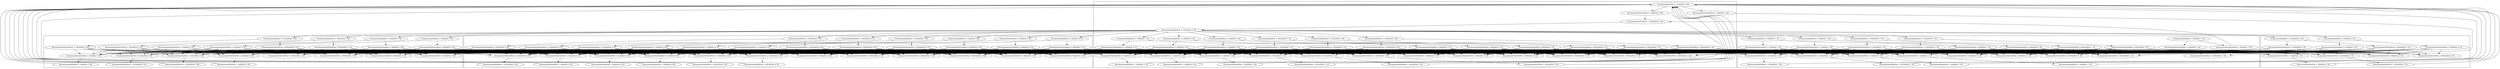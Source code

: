 digraph G {
  "(ConsistentIn(InPort 1 0)(InPort 1 0))";
  "(ConsistentIn(InPort 1 2)(InPort 3 4))";
  "(ConsistentIn(InPort 2 1)(InPort 1 0))";
  "(ConsistentIn(InPort 2 1)(InPort 1 3))";
  "(ConsistentIn(InPort 2 1)(InPort 2 3))";
  "(ConsistentIn(InPort 2 1)(InPort 3 1))";
  "(ConsistentIn(InPort 2 1)(InPort 3 2))";
  "(ConsistentIn(InPort 2 1)(InPort 3 4))";
  "(ConsistentIn(InPort 2 1)(InPort 4 3))";
  "(ConsistentIn(InPort 2 1)(InPort 4 5))";
  "(ConsistentIn(InPort 2 1)(InPort 4 9))";
  "(ConsistentIn(InPort 2 1)(InPort 5 4))";
  "(ConsistentIn(InPort 2 1)(InPort 5 9))";
  "(ConsistentIn(InPort 2 1)(OutPort 1 0))";
  "(ConsistentIn(InPort 2 1)(OutPort 1 3))";
  "(ConsistentIn(InPort 2 1)(OutPort 2 3))";
  "(ConsistentIn(InPort 2 1)(OutPort 3 1))";
  "(ConsistentIn(InPort 2 1)(OutPort 3 2))";
  "(ConsistentIn(InPort 2 1)(OutPort 3 4))";
  "(ConsistentIn(InPort 2 1)(OutPort 4 3))";
  "(ConsistentIn(InPort 2 1)(OutPort 4 5))";
  "(ConsistentIn(InPort 2 1)(OutPort 4 9))";
  "(ConsistentIn(InPort 2 1)(OutPort 5 4))";
  "(ConsistentIn(InPort 2 1)(OutPort 5 9))";
  "(InconsistentOut(OutPort 1 0)(InPort 1 0))";
  "(InconsistentOut(OutPort 1 0)(InPort 3 4))";
  "(InconsistentOut(OutPort 1 2)(InPort 1 0))";
  "(InconsistentOut(OutPort 1 2)(InPort 3 4))";
  "(InconsistentOut(OutPort 2 1)(InPort 1 0))";
  "(InconsistentOut(OutPort 2 1)(InPort 1 3))";
  "(InconsistentOut(OutPort 2 1)(InPort 2 3))";
  "(InconsistentOut(OutPort 2 1)(InPort 3 1))";
  "(InconsistentOut(OutPort 2 1)(InPort 3 2))";
  "(InconsistentOut(OutPort 2 1)(InPort 3 4))";
  "(InconsistentOut(OutPort 2 1)(InPort 4 3))";
  "(InconsistentOut(OutPort 2 1)(InPort 4 5))";
  "(InconsistentOut(OutPort 2 1)(InPort 4 9))";
  "(InconsistentOut(OutPort 2 1)(InPort 5 4))";
  "(InconsistentOut(OutPort 2 1)(InPort 5 9))";
  "(InconsistentOut(OutPort 2 1)(OutPort 1 0))";
  "(InconsistentOut(OutPort 2 1)(OutPort 1 3))";
  "(InconsistentOut(OutPort 2 1)(OutPort 2 3))";
  "(InconsistentOut(OutPort 2 1)(OutPort 3 1))";
  "(InconsistentOut(OutPort 2 1)(OutPort 3 2))";
  "(InconsistentOut(OutPort 2 1)(OutPort 3 4))";
  "(InconsistentOut(OutPort 2 1)(OutPort 4 3))";
  "(InconsistentOut(OutPort 2 1)(OutPort 4 5))";
  "(InconsistentOut(OutPort 2 1)(OutPort 4 9))";
  "(InconsistentOut(OutPort 2 1)(OutPort 5 4))";
  "(InconsistentOut(OutPort 2 1)(OutPort 5 9))";
  "(InconsistentOut(OutPort 2 9)(InPort 1 0))";
  "(InconsistentOut(OutPort 2 9)(InPort 1 3))";
  "(InconsistentOut(OutPort 2 9)(InPort 2 3))";
  "(InconsistentOut(OutPort 2 9)(InPort 3 1))";
  "(InconsistentOut(OutPort 2 9)(InPort 3 2))";
  "(InconsistentOut(OutPort 2 9)(InPort 3 4))";
  "(InconsistentOut(OutPort 2 9)(InPort 4 3))";
  "(InconsistentOut(OutPort 2 9)(InPort 4 5))";
  "(InconsistentOut(OutPort 2 9)(InPort 4 9))";
  "(InconsistentOut(OutPort 2 9)(InPort 5 4))";
  "(InconsistentOut(OutPort 2 9)(InPort 5 9))";
  "(InconsistentOut(OutPort 2 9)(OutPort 1 0))";
  "(InconsistentOut(OutPort 2 9)(OutPort 1 3))";
  "(InconsistentOut(OutPort 2 9)(OutPort 2 3))";
  "(InconsistentOut(OutPort 2 9)(OutPort 3 1))";
  "(InconsistentOut(OutPort 2 9)(OutPort 3 2))";
  "(InconsistentOut(OutPort 2 9)(OutPort 3 4))";
  "(InconsistentOut(OutPort 2 9)(OutPort 4 3))";
  "(InconsistentOut(OutPort 2 9)(OutPort 4 5))";
  "(InconsistentOut(OutPort 2 9)(OutPort 4 9))";
  "(InconsistentOut(OutPort 2 9)(OutPort 5 4))";
  "(InconsistentOut(OutPort 2 9)(OutPort 5 9))";
  "(ConsistentOut(OutPort 1 0)(OutPort 1 0))";
  "(ConsistentOut(OutPort 1 2)(OutPort 3 4))";
  "(ConsistentOut(OutPort 2 1)(InPort 1 0))";
  "(ConsistentOut(OutPort 2 1)(InPort 1 3))";
  "(ConsistentOut(OutPort 2 1)(InPort 2 3))";
  "(ConsistentOut(OutPort 2 1)(InPort 3 1))";
  "(ConsistentOut(OutPort 2 1)(InPort 3 2))";
  "(ConsistentOut(OutPort 2 1)(InPort 3 4))";
  "(ConsistentOut(OutPort 2 1)(InPort 4 3))";
  "(ConsistentOut(OutPort 2 1)(InPort 4 5))";
  "(ConsistentOut(OutPort 2 1)(InPort 4 9))";
  "(ConsistentOut(OutPort 2 1)(InPort 5 4))";
  "(ConsistentOut(OutPort 2 1)(InPort 5 9))";
  "(ConsistentOut(OutPort 2 1)(OutPort 1 0))";
  "(ConsistentOut(OutPort 2 1)(OutPort 1 3))";
  "(ConsistentOut(OutPort 2 1)(OutPort 2 3))";
  "(ConsistentOut(OutPort 2 1)(OutPort 3 1))";
  "(ConsistentOut(OutPort 2 1)(OutPort 3 2))";
  "(ConsistentOut(OutPort 2 1)(OutPort 3 4))";
  "(ConsistentOut(OutPort 2 1)(OutPort 4 3))";
  "(ConsistentOut(OutPort 2 1)(OutPort 4 5))";
  "(ConsistentOut(OutPort 2 1)(OutPort 4 9))";
  "(ConsistentOut(OutPort 2 1)(OutPort 5 4))";
  "(ConsistentOut(OutPort 2 1)(OutPort 5 9))";
  "(ConsistentOut(OutPort 2 9)(InPort 1 0))";
  "(ConsistentOut(OutPort 2 9)(InPort 1 3))";
  "(ConsistentOut(OutPort 2 9)(InPort 2 3))";
  "(ConsistentOut(OutPort 2 9)(InPort 3 1))";
  "(ConsistentOut(OutPort 2 9)(InPort 3 2))";
  "(ConsistentOut(OutPort 2 9)(InPort 3 4))";
  "(ConsistentOut(OutPort 2 9)(InPort 4 3))";
  "(ConsistentOut(OutPort 2 9)(InPort 4 5))";
  "(ConsistentOut(OutPort 2 9)(InPort 4 9))";
  "(ConsistentOut(OutPort 2 9)(InPort 5 4))";
  "(ConsistentOut(OutPort 2 9)(InPort 5 9))";
  "(ConsistentOut(OutPort 2 9)(OutPort 1 0))";
  "(ConsistentOut(OutPort 2 9)(OutPort 1 3))";
  "(ConsistentOut(OutPort 2 9)(OutPort 2 3))";
  "(ConsistentOut(OutPort 2 9)(OutPort 3 1))";
  "(ConsistentOut(OutPort 2 9)(OutPort 3 2))";
  "(ConsistentOut(OutPort 2 9)(OutPort 3 4))";
  "(ConsistentOut(OutPort 2 9)(OutPort 4 3))";
  "(ConsistentOut(OutPort 2 9)(OutPort 4 5))";
  "(ConsistentOut(OutPort 2 9)(OutPort 4 9))";
  "(ConsistentOut(OutPort 2 9)(OutPort 5 4))";
  "(ConsistentOut(OutPort 2 9)(OutPort 5 9))";
  "(InconsistentIn(InPort 1 2)(InPort 1 0))";
  "(InconsistentIn(InPort 1 2)(InPort 1 3))";
  "(InconsistentIn(InPort 1 2)(InPort 2 3))";
  "(InconsistentIn(InPort 1 2)(InPort 3 1))";
  "(InconsistentIn(InPort 1 2)(InPort 3 2))";
  "(InconsistentIn(InPort 1 2)(InPort 3 4))";
  "(InconsistentIn(InPort 1 2)(InPort 4 3))";
  "(InconsistentIn(InPort 1 2)(InPort 4 5))";
  "(InconsistentIn(InPort 1 2)(InPort 4 9))";
  "(InconsistentIn(InPort 1 2)(InPort 5 4))";
  "(InconsistentIn(InPort 1 2)(InPort 5 9))";
  "(InconsistentIn(InPort 1 2)(OutPort 1 0))";
  "(InconsistentIn(InPort 1 2)(OutPort 1 3))";
  "(InconsistentIn(InPort 1 2)(OutPort 2 3))";
  "(InconsistentIn(InPort 1 2)(OutPort 3 1))";
  "(InconsistentIn(InPort 1 2)(OutPort 3 2))";
  "(InconsistentIn(InPort 1 2)(OutPort 3 4))";
  "(InconsistentIn(InPort 1 2)(OutPort 4 3))";
  "(InconsistentIn(InPort 1 2)(OutPort 4 5))";
  "(InconsistentIn(InPort 1 2)(OutPort 4 9))";
  "(InconsistentIn(InPort 1 2)(OutPort 5 4))";
  "(InconsistentIn(InPort 1 2)(OutPort 5 9))";
  "(InconsistentIn(InPort 2 1)(OutPort 3 4))";
  
  subgraph cluster_1 { "(InconsistentIn(InPort 1 2)(OutPort 1 3))";"(InconsistentIn(InPort 1 2)(OutPort 1 0))";"(InconsistentIn(InPort 1 2)(InPort 1 3))";"(InconsistentIn(InPort 1 2)(InPort 1 0))";"(ConsistentOut(OutPort 2 9)(OutPort 1 3))";"(ConsistentOut(OutPort 2 9)(OutPort 1 0))";"(ConsistentOut(OutPort 2 9)(InPort 1 3))";"(ConsistentOut(OutPort 2 9)(InPort 1 0))";"(ConsistentOut(OutPort 2 1)(OutPort 1 3))";"(ConsistentOut(OutPort 2 1)(OutPort 1 0))";"(ConsistentOut(OutPort 2 1)(InPort 1 3))";"(ConsistentOut(OutPort 2 1)(InPort 1 0))";"(ConsistentOut(OutPort 1 0)(OutPort 1 0))";"(InconsistentOut(OutPort 2 9)(OutPort 1 3))";"(InconsistentOut(OutPort 2 9)(OutPort 1 0))";"(InconsistentOut(OutPort 2 9)(InPort 1 3))";"(InconsistentOut(OutPort 2 9)(InPort 1 0))";"(InconsistentOut(OutPort 2 1)(OutPort 1 3))";"(InconsistentOut(OutPort 2 1)(OutPort 1 0))";"(InconsistentOut(OutPort 2 1)(InPort 1 3))";"(InconsistentOut(OutPort 2 1)(InPort 1 0))";"(InconsistentOut(OutPort 1 2)(InPort 1 0))";"(InconsistentOut(OutPort 1 0)(InPort 1 0))";"(ConsistentIn(InPort 2 1)(OutPort 1 3))";"(ConsistentIn(InPort 2 1)(OutPort 1 0))";"(ConsistentIn(InPort 2 1)(InPort 1 3))";"(ConsistentIn(InPort 2 1)(InPort 1 0))";"(ConsistentIn(InPort 1 0)(InPort 1 0))";
     };
  subgraph cluster_2 { "(InconsistentIn(InPort 1 2)(OutPort 2 3))";"(InconsistentIn(InPort 1 2)(InPort 2 3))";"(ConsistentOut(OutPort 2 9)(OutPort 2 3))";"(ConsistentOut(OutPort 2 9)(InPort 2 3))";"(ConsistentOut(OutPort 2 1)(OutPort 2 3))";"(ConsistentOut(OutPort 2 1)(InPort 2 3))";"(InconsistentOut(OutPort 2 9)(OutPort 2 3))";"(InconsistentOut(OutPort 2 9)(InPort 2 3))";"(InconsistentOut(OutPort 2 1)(OutPort 2 3))";"(InconsistentOut(OutPort 2 1)(InPort 2 3))";"(ConsistentIn(InPort 2 1)(OutPort 2 3))";"(ConsistentIn(InPort 2 1)(InPort 2 3))";
     };
  subgraph cluster_3 { "(InconsistentIn(InPort 2 1)(OutPort 3 4))";"(InconsistentIn(InPort 1 2)(OutPort 3 4))";"(InconsistentIn(InPort 1 2)(OutPort 3 2))";"(InconsistentIn(InPort 1 2)(OutPort 3 1))";"(InconsistentIn(InPort 1 2)(InPort 3 4))";"(InconsistentIn(InPort 1 2)(InPort 3 2))";"(InconsistentIn(InPort 1 2)(InPort 3 1))";"(ConsistentOut(OutPort 2 9)(OutPort 3 4))";"(ConsistentOut(OutPort 2 9)(OutPort 3 2))";"(ConsistentOut(OutPort 2 9)(OutPort 3 1))";"(ConsistentOut(OutPort 2 9)(InPort 3 4))";"(ConsistentOut(OutPort 2 9)(InPort 3 2))";"(ConsistentOut(OutPort 2 9)(InPort 3 1))";"(ConsistentOut(OutPort 2 1)(OutPort 3 4))";"(ConsistentOut(OutPort 2 1)(OutPort 3 2))";"(ConsistentOut(OutPort 2 1)(OutPort 3 1))";"(ConsistentOut(OutPort 2 1)(InPort 3 4))";"(ConsistentOut(OutPort 2 1)(InPort 3 2))";"(ConsistentOut(OutPort 2 1)(InPort 3 1))";"(ConsistentOut(OutPort 1 2)(OutPort 3 4))";"(InconsistentOut(OutPort 2 9)(OutPort 3 4))";"(InconsistentOut(OutPort 2 9)(OutPort 3 2))";"(InconsistentOut(OutPort 2 9)(OutPort 3 1))";"(InconsistentOut(OutPort 2 9)(InPort 3 4))";"(InconsistentOut(OutPort 2 9)(InPort 3 2))";"(InconsistentOut(OutPort 2 9)(InPort 3 1))";"(InconsistentOut(OutPort 2 1)(OutPort 3 4))";"(InconsistentOut(OutPort 2 1)(OutPort 3 2))";"(InconsistentOut(OutPort 2 1)(OutPort 3 1))";"(InconsistentOut(OutPort 2 1)(InPort 3 4))";"(InconsistentOut(OutPort 2 1)(InPort 3 2))";"(InconsistentOut(OutPort 2 1)(InPort 3 1))";"(InconsistentOut(OutPort 1 2)(InPort 3 4))";"(InconsistentOut(OutPort 1 0)(InPort 3 4))";"(ConsistentIn(InPort 2 1)(OutPort 3 4))";"(ConsistentIn(InPort 2 1)(OutPort 3 2))";"(ConsistentIn(InPort 2 1)(OutPort 3 1))";"(ConsistentIn(InPort 2 1)(InPort 3 4))";"(ConsistentIn(InPort 2 1)(InPort 3 2))";"(ConsistentIn(InPort 2 1)(InPort 3 1))";"(ConsistentIn(InPort 1 2)(InPort 3 4))";
     };
  subgraph cluster_4 { "(InconsistentIn(InPort 1 2)(OutPort 4 9))";"(InconsistentIn(InPort 1 2)(OutPort 4 5))";"(InconsistentIn(InPort 1 2)(OutPort 4 3))";"(InconsistentIn(InPort 1 2)(InPort 4 9))";"(InconsistentIn(InPort 1 2)(InPort 4 5))";"(InconsistentIn(InPort 1 2)(InPort 4 3))";"(ConsistentOut(OutPort 2 9)(OutPort 4 9))";"(ConsistentOut(OutPort 2 9)(OutPort 4 5))";"(ConsistentOut(OutPort 2 9)(OutPort 4 3))";"(ConsistentOut(OutPort 2 9)(InPort 4 9))";"(ConsistentOut(OutPort 2 9)(InPort 4 5))";"(ConsistentOut(OutPort 2 9)(InPort 4 3))";"(ConsistentOut(OutPort 2 1)(OutPort 4 9))";"(ConsistentOut(OutPort 2 1)(OutPort 4 5))";"(ConsistentOut(OutPort 2 1)(OutPort 4 3))";"(ConsistentOut(OutPort 2 1)(InPort 4 9))";"(ConsistentOut(OutPort 2 1)(InPort 4 5))";"(ConsistentOut(OutPort 2 1)(InPort 4 3))";"(InconsistentOut(OutPort 2 9)(OutPort 4 9))";"(InconsistentOut(OutPort 2 9)(OutPort 4 5))";"(InconsistentOut(OutPort 2 9)(OutPort 4 3))";"(InconsistentOut(OutPort 2 9)(InPort 4 9))";"(InconsistentOut(OutPort 2 9)(InPort 4 5))";"(InconsistentOut(OutPort 2 9)(InPort 4 3))";"(InconsistentOut(OutPort 2 1)(OutPort 4 9))";"(InconsistentOut(OutPort 2 1)(OutPort 4 5))";"(InconsistentOut(OutPort 2 1)(OutPort 4 3))";"(InconsistentOut(OutPort 2 1)(InPort 4 9))";"(InconsistentOut(OutPort 2 1)(InPort 4 5))";"(InconsistentOut(OutPort 2 1)(InPort 4 3))";"(ConsistentIn(InPort 2 1)(OutPort 4 9))";"(ConsistentIn(InPort 2 1)(OutPort 4 5))";"(ConsistentIn(InPort 2 1)(OutPort 4 3))";"(ConsistentIn(InPort 2 1)(InPort 4 9))";"(ConsistentIn(InPort 2 1)(InPort 4 5))";"(ConsistentIn(InPort 2 1)(InPort 4 3))";
     };
  subgraph cluster_5 { "(InconsistentIn(InPort 1 2)(OutPort 5 9))";"(InconsistentIn(InPort 1 2)(OutPort 5 4))";"(InconsistentIn(InPort 1 2)(InPort 5 9))";"(InconsistentIn(InPort 1 2)(InPort 5 4))";"(ConsistentOut(OutPort 2 9)(OutPort 5 9))";"(ConsistentOut(OutPort 2 9)(OutPort 5 4))";"(ConsistentOut(OutPort 2 9)(InPort 5 9))";"(ConsistentOut(OutPort 2 9)(InPort 5 4))";"(ConsistentOut(OutPort 2 1)(OutPort 5 9))";"(ConsistentOut(OutPort 2 1)(OutPort 5 4))";"(ConsistentOut(OutPort 2 1)(InPort 5 9))";"(ConsistentOut(OutPort 2 1)(InPort 5 4))";"(InconsistentOut(OutPort 2 9)(OutPort 5 9))";"(InconsistentOut(OutPort 2 9)(OutPort 5 4))";"(InconsistentOut(OutPort 2 9)(InPort 5 9))";"(InconsistentOut(OutPort 2 9)(InPort 5 4))";"(InconsistentOut(OutPort 2 1)(OutPort 5 9))";"(InconsistentOut(OutPort 2 1)(OutPort 5 4))";"(InconsistentOut(OutPort 2 1)(InPort 5 9))";"(InconsistentOut(OutPort 2 1)(InPort 5 4))";"(ConsistentIn(InPort 2 1)(OutPort 5 9))";"(ConsistentIn(InPort 2 1)(OutPort 5 4))";"(ConsistentIn(InPort 2 1)(InPort 5 9))";"(ConsistentIn(InPort 2 1)(InPort 5 4))";
     };
  
  "(ConsistentIn(InPort 1 0)(InPort 1 0))" -> "(InconsistentOut(OutPort 1 0)(InPort 1 0))";
  "(ConsistentIn(InPort 1 0)(InPort 1 0))" -> "(InconsistentOut(OutPort 1 2)(InPort 1 0))";
  "(ConsistentIn(InPort 1 2)(InPort 3 4))" -> "(InconsistentOut(OutPort 1 0)(InPort 3 4))";
  "(ConsistentIn(InPort 1 2)(InPort 3 4))" -> "(InconsistentOut(OutPort 1 2)(InPort 3 4))";
  "(ConsistentIn(InPort 2 1)(InPort 1 0))" -> "(InconsistentOut(OutPort 2 1)(InPort 1 0))";
  "(ConsistentIn(InPort 2 1)(InPort 1 0))" -> "(InconsistentOut(OutPort 2 9)(InPort 1 0))";
  "(ConsistentIn(InPort 2 1)(InPort 1 3))" -> "(InconsistentOut(OutPort 2 1)(InPort 1 3))";
  "(ConsistentIn(InPort 2 1)(InPort 1 3))" -> "(InconsistentOut(OutPort 2 9)(InPort 1 3))";
  "(ConsistentIn(InPort 2 1)(InPort 2 3))" -> "(InconsistentOut(OutPort 2 1)(InPort 2 3))";
  "(ConsistentIn(InPort 2 1)(InPort 2 3))" -> "(InconsistentOut(OutPort 2 9)(InPort 2 3))";
  "(ConsistentIn(InPort 2 1)(InPort 3 1))" -> "(InconsistentOut(OutPort 2 1)(InPort 3 1))";
  "(ConsistentIn(InPort 2 1)(InPort 3 1))" -> "(InconsistentOut(OutPort 2 9)(InPort 3 1))";
  "(ConsistentIn(InPort 2 1)(InPort 3 2))" -> "(InconsistentOut(OutPort 2 1)(InPort 3 2))";
  "(ConsistentIn(InPort 2 1)(InPort 3 2))" -> "(InconsistentOut(OutPort 2 9)(InPort 3 2))";
  "(ConsistentIn(InPort 2 1)(InPort 3 4))" -> "(InconsistentOut(OutPort 2 1)(InPort 3 4))";
  "(ConsistentIn(InPort 2 1)(InPort 3 4))" -> "(InconsistentOut(OutPort 2 9)(InPort 3 4))";
  "(ConsistentIn(InPort 2 1)(InPort 4 3))" -> "(InconsistentOut(OutPort 2 1)(InPort 4 3))";
  "(ConsistentIn(InPort 2 1)(InPort 4 3))" -> "(InconsistentOut(OutPort 2 9)(InPort 4 3))";
  "(ConsistentIn(InPort 2 1)(InPort 4 5))" -> "(InconsistentOut(OutPort 2 1)(InPort 4 5))";
  "(ConsistentIn(InPort 2 1)(InPort 4 5))" -> "(InconsistentOut(OutPort 2 9)(InPort 4 5))";
  "(ConsistentIn(InPort 2 1)(InPort 4 9))" -> "(InconsistentOut(OutPort 2 1)(InPort 4 9))";
  "(ConsistentIn(InPort 2 1)(InPort 4 9))" -> "(InconsistentOut(OutPort 2 9)(InPort 4 9))";
  "(ConsistentIn(InPort 2 1)(InPort 5 4))" -> "(InconsistentOut(OutPort 2 1)(InPort 5 4))";
  "(ConsistentIn(InPort 2 1)(InPort 5 4))" -> "(InconsistentOut(OutPort 2 9)(InPort 5 4))";
  "(ConsistentIn(InPort 2 1)(InPort 5 9))" -> "(InconsistentOut(OutPort 2 1)(InPort 5 9))";
  "(ConsistentIn(InPort 2 1)(InPort 5 9))" -> "(InconsistentOut(OutPort 2 9)(InPort 5 9))";
  "(ConsistentIn(InPort 2 1)(OutPort 1 0))" -> "(InconsistentOut(OutPort 2 1)(OutPort 1 0))";
  "(ConsistentIn(InPort 2 1)(OutPort 1 0))" -> "(InconsistentOut(OutPort 2 9)(OutPort 1 0))";
  "(ConsistentIn(InPort 2 1)(OutPort 1 3))" -> "(InconsistentOut(OutPort 2 1)(OutPort 1 3))";
  "(ConsistentIn(InPort 2 1)(OutPort 1 3))" -> "(InconsistentOut(OutPort 2 9)(OutPort 1 3))";
  "(ConsistentIn(InPort 2 1)(OutPort 2 3))" -> "(InconsistentOut(OutPort 2 1)(OutPort 2 3))";
  "(ConsistentIn(InPort 2 1)(OutPort 2 3))" -> "(InconsistentOut(OutPort 2 9)(OutPort 2 3))";
  "(ConsistentIn(InPort 2 1)(OutPort 3 1))" -> "(InconsistentOut(OutPort 2 1)(OutPort 3 1))";
  "(ConsistentIn(InPort 2 1)(OutPort 3 1))" -> "(InconsistentOut(OutPort 2 9)(OutPort 3 1))";
  "(ConsistentIn(InPort 2 1)(OutPort 3 2))" -> "(InconsistentOut(OutPort 2 1)(OutPort 3 2))";
  "(ConsistentIn(InPort 2 1)(OutPort 3 2))" -> "(InconsistentOut(OutPort 2 9)(OutPort 3 2))";
  "(ConsistentIn(InPort 2 1)(OutPort 3 4))" -> "(InconsistentOut(OutPort 2 1)(OutPort 3 4))";
  "(ConsistentIn(InPort 2 1)(OutPort 3 4))" -> "(InconsistentOut(OutPort 2 9)(OutPort 3 4))";
  "(ConsistentIn(InPort 2 1)(OutPort 4 3))" -> "(InconsistentOut(OutPort 2 1)(OutPort 4 3))";
  "(ConsistentIn(InPort 2 1)(OutPort 4 3))" -> "(InconsistentOut(OutPort 2 9)(OutPort 4 3))";
  "(ConsistentIn(InPort 2 1)(OutPort 4 5))" -> "(InconsistentOut(OutPort 2 1)(OutPort 4 5))";
  "(ConsistentIn(InPort 2 1)(OutPort 4 5))" -> "(InconsistentOut(OutPort 2 9)(OutPort 4 5))";
  "(ConsistentIn(InPort 2 1)(OutPort 4 9))" -> "(InconsistentOut(OutPort 2 1)(OutPort 4 9))";
  "(ConsistentIn(InPort 2 1)(OutPort 4 9))" -> "(InconsistentOut(OutPort 2 9)(OutPort 4 9))";
  "(ConsistentIn(InPort 2 1)(OutPort 5 4))" -> "(InconsistentOut(OutPort 2 1)(OutPort 5 4))";
  "(ConsistentIn(InPort 2 1)(OutPort 5 4))" -> "(InconsistentOut(OutPort 2 9)(OutPort 5 4))";
  "(ConsistentIn(InPort 2 1)(OutPort 5 9))" -> "(InconsistentOut(OutPort 2 1)(OutPort 5 9))";
  "(ConsistentIn(InPort 2 1)(OutPort 5 9))" -> "(InconsistentOut(OutPort 2 9)(OutPort 5 9))";
  "(InconsistentOut(OutPort 1 0)(InPort 1 0))" -> "(ConsistentOut(OutPort 1 0)(OutPort 1 0))";
  "(InconsistentOut(OutPort 1 0)(InPort 3 4))" -> "(ConsistentOut(OutPort 1 0)(OutPort 1 0))";
  "(InconsistentOut(OutPort 1 2)(InPort 1 0))" -> "(ConsistentOut(OutPort 1 2)(OutPort 3 4))";
  "(InconsistentOut(OutPort 1 2)(InPort 3 4))" -> "(ConsistentOut(OutPort 1 2)(OutPort 3 4))";
  "(InconsistentOut(OutPort 2 1)(InPort 1 0))" -> "(ConsistentOut(OutPort 2 1)(InPort 1 0))";
  "(InconsistentOut(OutPort 2 1)(InPort 1 0))" -> "(ConsistentOut(OutPort 2 1)(InPort 1 3))";
  "(InconsistentOut(OutPort 2 1)(InPort 1 0))" -> "(ConsistentOut(OutPort 2 1)(InPort 2 3))";
  "(InconsistentOut(OutPort 2 1)(InPort 1 0))" -> "(ConsistentOut(OutPort 2 1)(InPort 3 1))";
  "(InconsistentOut(OutPort 2 1)(InPort 1 0))" -> "(ConsistentOut(OutPort 2 1)(InPort 3 2))";
  "(InconsistentOut(OutPort 2 1)(InPort 1 0))" -> "(ConsistentOut(OutPort 2 1)(InPort 3 4))";
  "(InconsistentOut(OutPort 2 1)(InPort 1 0))" -> "(ConsistentOut(OutPort 2 1)(InPort 4 3))";
  "(InconsistentOut(OutPort 2 1)(InPort 1 0))" -> "(ConsistentOut(OutPort 2 1)(InPort 4 5))";
  "(InconsistentOut(OutPort 2 1)(InPort 1 0))" -> "(ConsistentOut(OutPort 2 1)(InPort 4 9))";
  "(InconsistentOut(OutPort 2 1)(InPort 1 0))" -> "(ConsistentOut(OutPort 2 1)(InPort 5 4))";
  "(InconsistentOut(OutPort 2 1)(InPort 1 0))" -> "(ConsistentOut(OutPort 2 1)(InPort 5 9))";
  "(InconsistentOut(OutPort 2 1)(InPort 1 0))" -> "(ConsistentOut(OutPort 2 1)(OutPort 1 0))";
  "(InconsistentOut(OutPort 2 1)(InPort 1 0))" -> "(ConsistentOut(OutPort 2 1)(OutPort 1 3))";
  "(InconsistentOut(OutPort 2 1)(InPort 1 0))" -> "(ConsistentOut(OutPort 2 1)(OutPort 2 3))";
  "(InconsistentOut(OutPort 2 1)(InPort 1 0))" -> "(ConsistentOut(OutPort 2 1)(OutPort 3 1))";
  "(InconsistentOut(OutPort 2 1)(InPort 1 0))" -> "(ConsistentOut(OutPort 2 1)(OutPort 3 2))";
  "(InconsistentOut(OutPort 2 1)(InPort 1 0))" -> "(ConsistentOut(OutPort 2 1)(OutPort 3 4))";
  "(InconsistentOut(OutPort 2 1)(InPort 1 0))" -> "(ConsistentOut(OutPort 2 1)(OutPort 4 3))";
  "(InconsistentOut(OutPort 2 1)(InPort 1 0))" -> "(ConsistentOut(OutPort 2 1)(OutPort 4 5))";
  "(InconsistentOut(OutPort 2 1)(InPort 1 0))" -> "(ConsistentOut(OutPort 2 1)(OutPort 4 9))";
  "(InconsistentOut(OutPort 2 1)(InPort 1 0))" -> "(ConsistentOut(OutPort 2 1)(OutPort 5 4))";
  "(InconsistentOut(OutPort 2 1)(InPort 1 0))" -> "(ConsistentOut(OutPort 2 1)(OutPort 5 9))";
  "(InconsistentOut(OutPort 2 1)(InPort 1 3))" -> "(ConsistentOut(OutPort 2 1)(InPort 1 0))";
  "(InconsistentOut(OutPort 2 1)(InPort 1 3))" -> "(ConsistentOut(OutPort 2 1)(InPort 1 3))";
  "(InconsistentOut(OutPort 2 1)(InPort 1 3))" -> "(ConsistentOut(OutPort 2 1)(InPort 2 3))";
  "(InconsistentOut(OutPort 2 1)(InPort 1 3))" -> "(ConsistentOut(OutPort 2 1)(InPort 3 1))";
  "(InconsistentOut(OutPort 2 1)(InPort 1 3))" -> "(ConsistentOut(OutPort 2 1)(InPort 3 2))";
  "(InconsistentOut(OutPort 2 1)(InPort 1 3))" -> "(ConsistentOut(OutPort 2 1)(InPort 3 4))";
  "(InconsistentOut(OutPort 2 1)(InPort 1 3))" -> "(ConsistentOut(OutPort 2 1)(InPort 4 3))";
  "(InconsistentOut(OutPort 2 1)(InPort 1 3))" -> "(ConsistentOut(OutPort 2 1)(InPort 4 5))";
  "(InconsistentOut(OutPort 2 1)(InPort 1 3))" -> "(ConsistentOut(OutPort 2 1)(InPort 4 9))";
  "(InconsistentOut(OutPort 2 1)(InPort 1 3))" -> "(ConsistentOut(OutPort 2 1)(InPort 5 4))";
  "(InconsistentOut(OutPort 2 1)(InPort 1 3))" -> "(ConsistentOut(OutPort 2 1)(InPort 5 9))";
  "(InconsistentOut(OutPort 2 1)(InPort 1 3))" -> "(ConsistentOut(OutPort 2 1)(OutPort 1 0))";
  "(InconsistentOut(OutPort 2 1)(InPort 1 3))" -> "(ConsistentOut(OutPort 2 1)(OutPort 1 3))";
  "(InconsistentOut(OutPort 2 1)(InPort 1 3))" -> "(ConsistentOut(OutPort 2 1)(OutPort 2 3))";
  "(InconsistentOut(OutPort 2 1)(InPort 1 3))" -> "(ConsistentOut(OutPort 2 1)(OutPort 3 1))";
  "(InconsistentOut(OutPort 2 1)(InPort 1 3))" -> "(ConsistentOut(OutPort 2 1)(OutPort 3 2))";
  "(InconsistentOut(OutPort 2 1)(InPort 1 3))" -> "(ConsistentOut(OutPort 2 1)(OutPort 3 4))";
  "(InconsistentOut(OutPort 2 1)(InPort 1 3))" -> "(ConsistentOut(OutPort 2 1)(OutPort 4 3))";
  "(InconsistentOut(OutPort 2 1)(InPort 1 3))" -> "(ConsistentOut(OutPort 2 1)(OutPort 4 5))";
  "(InconsistentOut(OutPort 2 1)(InPort 1 3))" -> "(ConsistentOut(OutPort 2 1)(OutPort 4 9))";
  "(InconsistentOut(OutPort 2 1)(InPort 1 3))" -> "(ConsistentOut(OutPort 2 1)(OutPort 5 4))";
  "(InconsistentOut(OutPort 2 1)(InPort 1 3))" -> "(ConsistentOut(OutPort 2 1)(OutPort 5 9))";
  "(InconsistentOut(OutPort 2 1)(InPort 2 3))" -> "(ConsistentOut(OutPort 2 1)(InPort 1 0))";
  "(InconsistentOut(OutPort 2 1)(InPort 2 3))" -> "(ConsistentOut(OutPort 2 1)(InPort 1 3))";
  "(InconsistentOut(OutPort 2 1)(InPort 2 3))" -> "(ConsistentOut(OutPort 2 1)(InPort 2 3))";
  "(InconsistentOut(OutPort 2 1)(InPort 2 3))" -> "(ConsistentOut(OutPort 2 1)(InPort 3 1))";
  "(InconsistentOut(OutPort 2 1)(InPort 2 3))" -> "(ConsistentOut(OutPort 2 1)(InPort 3 2))";
  "(InconsistentOut(OutPort 2 1)(InPort 2 3))" -> "(ConsistentOut(OutPort 2 1)(InPort 3 4))";
  "(InconsistentOut(OutPort 2 1)(InPort 2 3))" -> "(ConsistentOut(OutPort 2 1)(InPort 4 3))";
  "(InconsistentOut(OutPort 2 1)(InPort 2 3))" -> "(ConsistentOut(OutPort 2 1)(InPort 4 5))";
  "(InconsistentOut(OutPort 2 1)(InPort 2 3))" -> "(ConsistentOut(OutPort 2 1)(InPort 4 9))";
  "(InconsistentOut(OutPort 2 1)(InPort 2 3))" -> "(ConsistentOut(OutPort 2 1)(InPort 5 4))";
  "(InconsistentOut(OutPort 2 1)(InPort 2 3))" -> "(ConsistentOut(OutPort 2 1)(InPort 5 9))";
  "(InconsistentOut(OutPort 2 1)(InPort 2 3))" -> "(ConsistentOut(OutPort 2 1)(OutPort 1 0))";
  "(InconsistentOut(OutPort 2 1)(InPort 2 3))" -> "(ConsistentOut(OutPort 2 1)(OutPort 1 3))";
  "(InconsistentOut(OutPort 2 1)(InPort 2 3))" -> "(ConsistentOut(OutPort 2 1)(OutPort 2 3))";
  "(InconsistentOut(OutPort 2 1)(InPort 2 3))" -> "(ConsistentOut(OutPort 2 1)(OutPort 3 1))";
  "(InconsistentOut(OutPort 2 1)(InPort 2 3))" -> "(ConsistentOut(OutPort 2 1)(OutPort 3 2))";
  "(InconsistentOut(OutPort 2 1)(InPort 2 3))" -> "(ConsistentOut(OutPort 2 1)(OutPort 3 4))";
  "(InconsistentOut(OutPort 2 1)(InPort 2 3))" -> "(ConsistentOut(OutPort 2 1)(OutPort 4 3))";
  "(InconsistentOut(OutPort 2 1)(InPort 2 3))" -> "(ConsistentOut(OutPort 2 1)(OutPort 4 5))";
  "(InconsistentOut(OutPort 2 1)(InPort 2 3))" -> "(ConsistentOut(OutPort 2 1)(OutPort 4 9))";
  "(InconsistentOut(OutPort 2 1)(InPort 2 3))" -> "(ConsistentOut(OutPort 2 1)(OutPort 5 4))";
  "(InconsistentOut(OutPort 2 1)(InPort 2 3))" -> "(ConsistentOut(OutPort 2 1)(OutPort 5 9))";
  "(InconsistentOut(OutPort 2 1)(InPort 3 1))" -> "(ConsistentOut(OutPort 2 1)(InPort 1 0))";
  "(InconsistentOut(OutPort 2 1)(InPort 3 1))" -> "(ConsistentOut(OutPort 2 1)(InPort 1 3))";
  "(InconsistentOut(OutPort 2 1)(InPort 3 1))" -> "(ConsistentOut(OutPort 2 1)(InPort 2 3))";
  "(InconsistentOut(OutPort 2 1)(InPort 3 1))" -> "(ConsistentOut(OutPort 2 1)(InPort 3 1))";
  "(InconsistentOut(OutPort 2 1)(InPort 3 1))" -> "(ConsistentOut(OutPort 2 1)(InPort 3 2))";
  "(InconsistentOut(OutPort 2 1)(InPort 3 1))" -> "(ConsistentOut(OutPort 2 1)(InPort 3 4))";
  "(InconsistentOut(OutPort 2 1)(InPort 3 1))" -> "(ConsistentOut(OutPort 2 1)(InPort 4 3))";
  "(InconsistentOut(OutPort 2 1)(InPort 3 1))" -> "(ConsistentOut(OutPort 2 1)(InPort 4 5))";
  "(InconsistentOut(OutPort 2 1)(InPort 3 1))" -> "(ConsistentOut(OutPort 2 1)(InPort 4 9))";
  "(InconsistentOut(OutPort 2 1)(InPort 3 1))" -> "(ConsistentOut(OutPort 2 1)(InPort 5 4))";
  "(InconsistentOut(OutPort 2 1)(InPort 3 1))" -> "(ConsistentOut(OutPort 2 1)(InPort 5 9))";
  "(InconsistentOut(OutPort 2 1)(InPort 3 1))" -> "(ConsistentOut(OutPort 2 1)(OutPort 1 0))";
  "(InconsistentOut(OutPort 2 1)(InPort 3 1))" -> "(ConsistentOut(OutPort 2 1)(OutPort 1 3))";
  "(InconsistentOut(OutPort 2 1)(InPort 3 1))" -> "(ConsistentOut(OutPort 2 1)(OutPort 2 3))";
  "(InconsistentOut(OutPort 2 1)(InPort 3 1))" -> "(ConsistentOut(OutPort 2 1)(OutPort 3 1))";
  "(InconsistentOut(OutPort 2 1)(InPort 3 1))" -> "(ConsistentOut(OutPort 2 1)(OutPort 3 2))";
  "(InconsistentOut(OutPort 2 1)(InPort 3 1))" -> "(ConsistentOut(OutPort 2 1)(OutPort 3 4))";
  "(InconsistentOut(OutPort 2 1)(InPort 3 1))" -> "(ConsistentOut(OutPort 2 1)(OutPort 4 3))";
  "(InconsistentOut(OutPort 2 1)(InPort 3 1))" -> "(ConsistentOut(OutPort 2 1)(OutPort 4 5))";
  "(InconsistentOut(OutPort 2 1)(InPort 3 1))" -> "(ConsistentOut(OutPort 2 1)(OutPort 4 9))";
  "(InconsistentOut(OutPort 2 1)(InPort 3 1))" -> "(ConsistentOut(OutPort 2 1)(OutPort 5 4))";
  "(InconsistentOut(OutPort 2 1)(InPort 3 1))" -> "(ConsistentOut(OutPort 2 1)(OutPort 5 9))";
  "(InconsistentOut(OutPort 2 1)(InPort 3 2))" -> "(ConsistentOut(OutPort 2 1)(InPort 1 0))";
  "(InconsistentOut(OutPort 2 1)(InPort 3 2))" -> "(ConsistentOut(OutPort 2 1)(InPort 1 3))";
  "(InconsistentOut(OutPort 2 1)(InPort 3 2))" -> "(ConsistentOut(OutPort 2 1)(InPort 2 3))";
  "(InconsistentOut(OutPort 2 1)(InPort 3 2))" -> "(ConsistentOut(OutPort 2 1)(InPort 3 1))";
  "(InconsistentOut(OutPort 2 1)(InPort 3 2))" -> "(ConsistentOut(OutPort 2 1)(InPort 3 2))";
  "(InconsistentOut(OutPort 2 1)(InPort 3 2))" -> "(ConsistentOut(OutPort 2 1)(InPort 3 4))";
  "(InconsistentOut(OutPort 2 1)(InPort 3 2))" -> "(ConsistentOut(OutPort 2 1)(InPort 4 3))";
  "(InconsistentOut(OutPort 2 1)(InPort 3 2))" -> "(ConsistentOut(OutPort 2 1)(InPort 4 5))";
  "(InconsistentOut(OutPort 2 1)(InPort 3 2))" -> "(ConsistentOut(OutPort 2 1)(InPort 4 9))";
  "(InconsistentOut(OutPort 2 1)(InPort 3 2))" -> "(ConsistentOut(OutPort 2 1)(InPort 5 4))";
  "(InconsistentOut(OutPort 2 1)(InPort 3 2))" -> "(ConsistentOut(OutPort 2 1)(InPort 5 9))";
  "(InconsistentOut(OutPort 2 1)(InPort 3 2))" -> "(ConsistentOut(OutPort 2 1)(OutPort 1 0))";
  "(InconsistentOut(OutPort 2 1)(InPort 3 2))" -> "(ConsistentOut(OutPort 2 1)(OutPort 1 3))";
  "(InconsistentOut(OutPort 2 1)(InPort 3 2))" -> "(ConsistentOut(OutPort 2 1)(OutPort 2 3))";
  "(InconsistentOut(OutPort 2 1)(InPort 3 2))" -> "(ConsistentOut(OutPort 2 1)(OutPort 3 1))";
  "(InconsistentOut(OutPort 2 1)(InPort 3 2))" -> "(ConsistentOut(OutPort 2 1)(OutPort 3 2))";
  "(InconsistentOut(OutPort 2 1)(InPort 3 2))" -> "(ConsistentOut(OutPort 2 1)(OutPort 3 4))";
  "(InconsistentOut(OutPort 2 1)(InPort 3 2))" -> "(ConsistentOut(OutPort 2 1)(OutPort 4 3))";
  "(InconsistentOut(OutPort 2 1)(InPort 3 2))" -> "(ConsistentOut(OutPort 2 1)(OutPort 4 5))";
  "(InconsistentOut(OutPort 2 1)(InPort 3 2))" -> "(ConsistentOut(OutPort 2 1)(OutPort 4 9))";
  "(InconsistentOut(OutPort 2 1)(InPort 3 2))" -> "(ConsistentOut(OutPort 2 1)(OutPort 5 4))";
  "(InconsistentOut(OutPort 2 1)(InPort 3 2))" -> "(ConsistentOut(OutPort 2 1)(OutPort 5 9))";
  "(InconsistentOut(OutPort 2 1)(InPort 3 4))" -> "(ConsistentOut(OutPort 2 1)(InPort 1 0))";
  "(InconsistentOut(OutPort 2 1)(InPort 3 4))" -> "(ConsistentOut(OutPort 2 1)(InPort 1 3))";
  "(InconsistentOut(OutPort 2 1)(InPort 3 4))" -> "(ConsistentOut(OutPort 2 1)(InPort 2 3))";
  "(InconsistentOut(OutPort 2 1)(InPort 3 4))" -> "(ConsistentOut(OutPort 2 1)(InPort 3 1))";
  "(InconsistentOut(OutPort 2 1)(InPort 3 4))" -> "(ConsistentOut(OutPort 2 1)(InPort 3 2))";
  "(InconsistentOut(OutPort 2 1)(InPort 3 4))" -> "(ConsistentOut(OutPort 2 1)(InPort 3 4))";
  "(InconsistentOut(OutPort 2 1)(InPort 3 4))" -> "(ConsistentOut(OutPort 2 1)(InPort 4 3))";
  "(InconsistentOut(OutPort 2 1)(InPort 3 4))" -> "(ConsistentOut(OutPort 2 1)(InPort 4 5))";
  "(InconsistentOut(OutPort 2 1)(InPort 3 4))" -> "(ConsistentOut(OutPort 2 1)(InPort 4 9))";
  "(InconsistentOut(OutPort 2 1)(InPort 3 4))" -> "(ConsistentOut(OutPort 2 1)(InPort 5 4))";
  "(InconsistentOut(OutPort 2 1)(InPort 3 4))" -> "(ConsistentOut(OutPort 2 1)(InPort 5 9))";
  "(InconsistentOut(OutPort 2 1)(InPort 3 4))" -> "(ConsistentOut(OutPort 2 1)(OutPort 1 0))";
  "(InconsistentOut(OutPort 2 1)(InPort 3 4))" -> "(ConsistentOut(OutPort 2 1)(OutPort 1 3))";
  "(InconsistentOut(OutPort 2 1)(InPort 3 4))" -> "(ConsistentOut(OutPort 2 1)(OutPort 2 3))";
  "(InconsistentOut(OutPort 2 1)(InPort 3 4))" -> "(ConsistentOut(OutPort 2 1)(OutPort 3 1))";
  "(InconsistentOut(OutPort 2 1)(InPort 3 4))" -> "(ConsistentOut(OutPort 2 1)(OutPort 3 2))";
  "(InconsistentOut(OutPort 2 1)(InPort 3 4))" -> "(ConsistentOut(OutPort 2 1)(OutPort 3 4))";
  "(InconsistentOut(OutPort 2 1)(InPort 3 4))" -> "(ConsistentOut(OutPort 2 1)(OutPort 4 3))";
  "(InconsistentOut(OutPort 2 1)(InPort 3 4))" -> "(ConsistentOut(OutPort 2 1)(OutPort 4 5))";
  "(InconsistentOut(OutPort 2 1)(InPort 3 4))" -> "(ConsistentOut(OutPort 2 1)(OutPort 4 9))";
  "(InconsistentOut(OutPort 2 1)(InPort 3 4))" -> "(ConsistentOut(OutPort 2 1)(OutPort 5 4))";
  "(InconsistentOut(OutPort 2 1)(InPort 3 4))" -> "(ConsistentOut(OutPort 2 1)(OutPort 5 9))";
  "(InconsistentOut(OutPort 2 1)(InPort 4 3))" -> "(ConsistentOut(OutPort 2 1)(InPort 1 0))";
  "(InconsistentOut(OutPort 2 1)(InPort 4 3))" -> "(ConsistentOut(OutPort 2 1)(InPort 1 3))";
  "(InconsistentOut(OutPort 2 1)(InPort 4 3))" -> "(ConsistentOut(OutPort 2 1)(InPort 2 3))";
  "(InconsistentOut(OutPort 2 1)(InPort 4 3))" -> "(ConsistentOut(OutPort 2 1)(InPort 3 1))";
  "(InconsistentOut(OutPort 2 1)(InPort 4 3))" -> "(ConsistentOut(OutPort 2 1)(InPort 3 2))";
  "(InconsistentOut(OutPort 2 1)(InPort 4 3))" -> "(ConsistentOut(OutPort 2 1)(InPort 3 4))";
  "(InconsistentOut(OutPort 2 1)(InPort 4 3))" -> "(ConsistentOut(OutPort 2 1)(InPort 4 3))";
  "(InconsistentOut(OutPort 2 1)(InPort 4 3))" -> "(ConsistentOut(OutPort 2 1)(InPort 4 5))";
  "(InconsistentOut(OutPort 2 1)(InPort 4 3))" -> "(ConsistentOut(OutPort 2 1)(InPort 4 9))";
  "(InconsistentOut(OutPort 2 1)(InPort 4 3))" -> "(ConsistentOut(OutPort 2 1)(InPort 5 4))";
  "(InconsistentOut(OutPort 2 1)(InPort 4 3))" -> "(ConsistentOut(OutPort 2 1)(InPort 5 9))";
  "(InconsistentOut(OutPort 2 1)(InPort 4 3))" -> "(ConsistentOut(OutPort 2 1)(OutPort 1 0))";
  "(InconsistentOut(OutPort 2 1)(InPort 4 3))" -> "(ConsistentOut(OutPort 2 1)(OutPort 1 3))";
  "(InconsistentOut(OutPort 2 1)(InPort 4 3))" -> "(ConsistentOut(OutPort 2 1)(OutPort 2 3))";
  "(InconsistentOut(OutPort 2 1)(InPort 4 3))" -> "(ConsistentOut(OutPort 2 1)(OutPort 3 1))";
  "(InconsistentOut(OutPort 2 1)(InPort 4 3))" -> "(ConsistentOut(OutPort 2 1)(OutPort 3 2))";
  "(InconsistentOut(OutPort 2 1)(InPort 4 3))" -> "(ConsistentOut(OutPort 2 1)(OutPort 3 4))";
  "(InconsistentOut(OutPort 2 1)(InPort 4 3))" -> "(ConsistentOut(OutPort 2 1)(OutPort 4 3))";
  "(InconsistentOut(OutPort 2 1)(InPort 4 3))" -> "(ConsistentOut(OutPort 2 1)(OutPort 4 5))";
  "(InconsistentOut(OutPort 2 1)(InPort 4 3))" -> "(ConsistentOut(OutPort 2 1)(OutPort 4 9))";
  "(InconsistentOut(OutPort 2 1)(InPort 4 3))" -> "(ConsistentOut(OutPort 2 1)(OutPort 5 4))";
  "(InconsistentOut(OutPort 2 1)(InPort 4 3))" -> "(ConsistentOut(OutPort 2 1)(OutPort 5 9))";
  "(InconsistentOut(OutPort 2 1)(InPort 4 5))" -> "(ConsistentOut(OutPort 2 1)(InPort 1 0))";
  "(InconsistentOut(OutPort 2 1)(InPort 4 5))" -> "(ConsistentOut(OutPort 2 1)(InPort 1 3))";
  "(InconsistentOut(OutPort 2 1)(InPort 4 5))" -> "(ConsistentOut(OutPort 2 1)(InPort 2 3))";
  "(InconsistentOut(OutPort 2 1)(InPort 4 5))" -> "(ConsistentOut(OutPort 2 1)(InPort 3 1))";
  "(InconsistentOut(OutPort 2 1)(InPort 4 5))" -> "(ConsistentOut(OutPort 2 1)(InPort 3 2))";
  "(InconsistentOut(OutPort 2 1)(InPort 4 5))" -> "(ConsistentOut(OutPort 2 1)(InPort 3 4))";
  "(InconsistentOut(OutPort 2 1)(InPort 4 5))" -> "(ConsistentOut(OutPort 2 1)(InPort 4 3))";
  "(InconsistentOut(OutPort 2 1)(InPort 4 5))" -> "(ConsistentOut(OutPort 2 1)(InPort 4 5))";
  "(InconsistentOut(OutPort 2 1)(InPort 4 5))" -> "(ConsistentOut(OutPort 2 1)(InPort 4 9))";
  "(InconsistentOut(OutPort 2 1)(InPort 4 5))" -> "(ConsistentOut(OutPort 2 1)(InPort 5 4))";
  "(InconsistentOut(OutPort 2 1)(InPort 4 5))" -> "(ConsistentOut(OutPort 2 1)(InPort 5 9))";
  "(InconsistentOut(OutPort 2 1)(InPort 4 5))" -> "(ConsistentOut(OutPort 2 1)(OutPort 1 0))";
  "(InconsistentOut(OutPort 2 1)(InPort 4 5))" -> "(ConsistentOut(OutPort 2 1)(OutPort 1 3))";
  "(InconsistentOut(OutPort 2 1)(InPort 4 5))" -> "(ConsistentOut(OutPort 2 1)(OutPort 2 3))";
  "(InconsistentOut(OutPort 2 1)(InPort 4 5))" -> "(ConsistentOut(OutPort 2 1)(OutPort 3 1))";
  "(InconsistentOut(OutPort 2 1)(InPort 4 5))" -> "(ConsistentOut(OutPort 2 1)(OutPort 3 2))";
  "(InconsistentOut(OutPort 2 1)(InPort 4 5))" -> "(ConsistentOut(OutPort 2 1)(OutPort 3 4))";
  "(InconsistentOut(OutPort 2 1)(InPort 4 5))" -> "(ConsistentOut(OutPort 2 1)(OutPort 4 3))";
  "(InconsistentOut(OutPort 2 1)(InPort 4 5))" -> "(ConsistentOut(OutPort 2 1)(OutPort 4 5))";
  "(InconsistentOut(OutPort 2 1)(InPort 4 5))" -> "(ConsistentOut(OutPort 2 1)(OutPort 4 9))";
  "(InconsistentOut(OutPort 2 1)(InPort 4 5))" -> "(ConsistentOut(OutPort 2 1)(OutPort 5 4))";
  "(InconsistentOut(OutPort 2 1)(InPort 4 5))" -> "(ConsistentOut(OutPort 2 1)(OutPort 5 9))";
  "(InconsistentOut(OutPort 2 1)(InPort 4 9))" -> "(ConsistentOut(OutPort 2 1)(InPort 1 0))";
  "(InconsistentOut(OutPort 2 1)(InPort 4 9))" -> "(ConsistentOut(OutPort 2 1)(InPort 1 3))";
  "(InconsistentOut(OutPort 2 1)(InPort 4 9))" -> "(ConsistentOut(OutPort 2 1)(InPort 2 3))";
  "(InconsistentOut(OutPort 2 1)(InPort 4 9))" -> "(ConsistentOut(OutPort 2 1)(InPort 3 1))";
  "(InconsistentOut(OutPort 2 1)(InPort 4 9))" -> "(ConsistentOut(OutPort 2 1)(InPort 3 2))";
  "(InconsistentOut(OutPort 2 1)(InPort 4 9))" -> "(ConsistentOut(OutPort 2 1)(InPort 3 4))";
  "(InconsistentOut(OutPort 2 1)(InPort 4 9))" -> "(ConsistentOut(OutPort 2 1)(InPort 4 3))";
  "(InconsistentOut(OutPort 2 1)(InPort 4 9))" -> "(ConsistentOut(OutPort 2 1)(InPort 4 5))";
  "(InconsistentOut(OutPort 2 1)(InPort 4 9))" -> "(ConsistentOut(OutPort 2 1)(InPort 4 9))";
  "(InconsistentOut(OutPort 2 1)(InPort 4 9))" -> "(ConsistentOut(OutPort 2 1)(InPort 5 4))";
  "(InconsistentOut(OutPort 2 1)(InPort 4 9))" -> "(ConsistentOut(OutPort 2 1)(InPort 5 9))";
  "(InconsistentOut(OutPort 2 1)(InPort 4 9))" -> "(ConsistentOut(OutPort 2 1)(OutPort 1 0))";
  "(InconsistentOut(OutPort 2 1)(InPort 4 9))" -> "(ConsistentOut(OutPort 2 1)(OutPort 1 3))";
  "(InconsistentOut(OutPort 2 1)(InPort 4 9))" -> "(ConsistentOut(OutPort 2 1)(OutPort 2 3))";
  "(InconsistentOut(OutPort 2 1)(InPort 4 9))" -> "(ConsistentOut(OutPort 2 1)(OutPort 3 1))";
  "(InconsistentOut(OutPort 2 1)(InPort 4 9))" -> "(ConsistentOut(OutPort 2 1)(OutPort 3 2))";
  "(InconsistentOut(OutPort 2 1)(InPort 4 9))" -> "(ConsistentOut(OutPort 2 1)(OutPort 3 4))";
  "(InconsistentOut(OutPort 2 1)(InPort 4 9))" -> "(ConsistentOut(OutPort 2 1)(OutPort 4 3))";
  "(InconsistentOut(OutPort 2 1)(InPort 4 9))" -> "(ConsistentOut(OutPort 2 1)(OutPort 4 5))";
  "(InconsistentOut(OutPort 2 1)(InPort 4 9))" -> "(ConsistentOut(OutPort 2 1)(OutPort 4 9))";
  "(InconsistentOut(OutPort 2 1)(InPort 4 9))" -> "(ConsistentOut(OutPort 2 1)(OutPort 5 4))";
  "(InconsistentOut(OutPort 2 1)(InPort 4 9))" -> "(ConsistentOut(OutPort 2 1)(OutPort 5 9))";
  "(InconsistentOut(OutPort 2 1)(InPort 5 4))" -> "(ConsistentOut(OutPort 2 1)(InPort 1 0))";
  "(InconsistentOut(OutPort 2 1)(InPort 5 4))" -> "(ConsistentOut(OutPort 2 1)(InPort 1 3))";
  "(InconsistentOut(OutPort 2 1)(InPort 5 4))" -> "(ConsistentOut(OutPort 2 1)(InPort 2 3))";
  "(InconsistentOut(OutPort 2 1)(InPort 5 4))" -> "(ConsistentOut(OutPort 2 1)(InPort 3 1))";
  "(InconsistentOut(OutPort 2 1)(InPort 5 4))" -> "(ConsistentOut(OutPort 2 1)(InPort 3 2))";
  "(InconsistentOut(OutPort 2 1)(InPort 5 4))" -> "(ConsistentOut(OutPort 2 1)(InPort 3 4))";
  "(InconsistentOut(OutPort 2 1)(InPort 5 4))" -> "(ConsistentOut(OutPort 2 1)(InPort 4 3))";
  "(InconsistentOut(OutPort 2 1)(InPort 5 4))" -> "(ConsistentOut(OutPort 2 1)(InPort 4 5))";
  "(InconsistentOut(OutPort 2 1)(InPort 5 4))" -> "(ConsistentOut(OutPort 2 1)(InPort 4 9))";
  "(InconsistentOut(OutPort 2 1)(InPort 5 4))" -> "(ConsistentOut(OutPort 2 1)(InPort 5 4))";
  "(InconsistentOut(OutPort 2 1)(InPort 5 4))" -> "(ConsistentOut(OutPort 2 1)(InPort 5 9))";
  "(InconsistentOut(OutPort 2 1)(InPort 5 4))" -> "(ConsistentOut(OutPort 2 1)(OutPort 1 0))";
  "(InconsistentOut(OutPort 2 1)(InPort 5 4))" -> "(ConsistentOut(OutPort 2 1)(OutPort 1 3))";
  "(InconsistentOut(OutPort 2 1)(InPort 5 4))" -> "(ConsistentOut(OutPort 2 1)(OutPort 2 3))";
  "(InconsistentOut(OutPort 2 1)(InPort 5 4))" -> "(ConsistentOut(OutPort 2 1)(OutPort 3 1))";
  "(InconsistentOut(OutPort 2 1)(InPort 5 4))" -> "(ConsistentOut(OutPort 2 1)(OutPort 3 2))";
  "(InconsistentOut(OutPort 2 1)(InPort 5 4))" -> "(ConsistentOut(OutPort 2 1)(OutPort 3 4))";
  "(InconsistentOut(OutPort 2 1)(InPort 5 4))" -> "(ConsistentOut(OutPort 2 1)(OutPort 4 3))";
  "(InconsistentOut(OutPort 2 1)(InPort 5 4))" -> "(ConsistentOut(OutPort 2 1)(OutPort 4 5))";
  "(InconsistentOut(OutPort 2 1)(InPort 5 4))" -> "(ConsistentOut(OutPort 2 1)(OutPort 4 9))";
  "(InconsistentOut(OutPort 2 1)(InPort 5 4))" -> "(ConsistentOut(OutPort 2 1)(OutPort 5 4))";
  "(InconsistentOut(OutPort 2 1)(InPort 5 4))" -> "(ConsistentOut(OutPort 2 1)(OutPort 5 9))";
  "(InconsistentOut(OutPort 2 1)(InPort 5 9))" -> "(ConsistentOut(OutPort 2 1)(InPort 1 0))";
  "(InconsistentOut(OutPort 2 1)(InPort 5 9))" -> "(ConsistentOut(OutPort 2 1)(InPort 1 3))";
  "(InconsistentOut(OutPort 2 1)(InPort 5 9))" -> "(ConsistentOut(OutPort 2 1)(InPort 2 3))";
  "(InconsistentOut(OutPort 2 1)(InPort 5 9))" -> "(ConsistentOut(OutPort 2 1)(InPort 3 1))";
  "(InconsistentOut(OutPort 2 1)(InPort 5 9))" -> "(ConsistentOut(OutPort 2 1)(InPort 3 2))";
  "(InconsistentOut(OutPort 2 1)(InPort 5 9))" -> "(ConsistentOut(OutPort 2 1)(InPort 3 4))";
  "(InconsistentOut(OutPort 2 1)(InPort 5 9))" -> "(ConsistentOut(OutPort 2 1)(InPort 4 3))";
  "(InconsistentOut(OutPort 2 1)(InPort 5 9))" -> "(ConsistentOut(OutPort 2 1)(InPort 4 5))";
  "(InconsistentOut(OutPort 2 1)(InPort 5 9))" -> "(ConsistentOut(OutPort 2 1)(InPort 4 9))";
  "(InconsistentOut(OutPort 2 1)(InPort 5 9))" -> "(ConsistentOut(OutPort 2 1)(InPort 5 4))";
  "(InconsistentOut(OutPort 2 1)(InPort 5 9))" -> "(ConsistentOut(OutPort 2 1)(InPort 5 9))";
  "(InconsistentOut(OutPort 2 1)(InPort 5 9))" -> "(ConsistentOut(OutPort 2 1)(OutPort 1 0))";
  "(InconsistentOut(OutPort 2 1)(InPort 5 9))" -> "(ConsistentOut(OutPort 2 1)(OutPort 1 3))";
  "(InconsistentOut(OutPort 2 1)(InPort 5 9))" -> "(ConsistentOut(OutPort 2 1)(OutPort 2 3))";
  "(InconsistentOut(OutPort 2 1)(InPort 5 9))" -> "(ConsistentOut(OutPort 2 1)(OutPort 3 1))";
  "(InconsistentOut(OutPort 2 1)(InPort 5 9))" -> "(ConsistentOut(OutPort 2 1)(OutPort 3 2))";
  "(InconsistentOut(OutPort 2 1)(InPort 5 9))" -> "(ConsistentOut(OutPort 2 1)(OutPort 3 4))";
  "(InconsistentOut(OutPort 2 1)(InPort 5 9))" -> "(ConsistentOut(OutPort 2 1)(OutPort 4 3))";
  "(InconsistentOut(OutPort 2 1)(InPort 5 9))" -> "(ConsistentOut(OutPort 2 1)(OutPort 4 5))";
  "(InconsistentOut(OutPort 2 1)(InPort 5 9))" -> "(ConsistentOut(OutPort 2 1)(OutPort 4 9))";
  "(InconsistentOut(OutPort 2 1)(InPort 5 9))" -> "(ConsistentOut(OutPort 2 1)(OutPort 5 4))";
  "(InconsistentOut(OutPort 2 1)(InPort 5 9))" -> "(ConsistentOut(OutPort 2 1)(OutPort 5 9))";
  "(InconsistentOut(OutPort 2 1)(OutPort 1 0))" -> "(ConsistentOut(OutPort 2 1)(InPort 1 0))";
  "(InconsistentOut(OutPort 2 1)(OutPort 1 0))" -> "(ConsistentOut(OutPort 2 1)(InPort 1 3))";
  "(InconsistentOut(OutPort 2 1)(OutPort 1 0))" -> "(ConsistentOut(OutPort 2 1)(InPort 2 3))";
  "(InconsistentOut(OutPort 2 1)(OutPort 1 0))" -> "(ConsistentOut(OutPort 2 1)(InPort 3 1))";
  "(InconsistentOut(OutPort 2 1)(OutPort 1 0))" -> "(ConsistentOut(OutPort 2 1)(InPort 3 2))";
  "(InconsistentOut(OutPort 2 1)(OutPort 1 0))" -> "(ConsistentOut(OutPort 2 1)(InPort 3 4))";
  "(InconsistentOut(OutPort 2 1)(OutPort 1 0))" -> "(ConsistentOut(OutPort 2 1)(InPort 4 3))";
  "(InconsistentOut(OutPort 2 1)(OutPort 1 0))" -> "(ConsistentOut(OutPort 2 1)(InPort 4 5))";
  "(InconsistentOut(OutPort 2 1)(OutPort 1 0))" -> "(ConsistentOut(OutPort 2 1)(InPort 4 9))";
  "(InconsistentOut(OutPort 2 1)(OutPort 1 0))" -> "(ConsistentOut(OutPort 2 1)(InPort 5 4))";
  "(InconsistentOut(OutPort 2 1)(OutPort 1 0))" -> "(ConsistentOut(OutPort 2 1)(InPort 5 9))";
  "(InconsistentOut(OutPort 2 1)(OutPort 1 0))" -> "(ConsistentOut(OutPort 2 1)(OutPort 1 0))";
  "(InconsistentOut(OutPort 2 1)(OutPort 1 0))" -> "(ConsistentOut(OutPort 2 1)(OutPort 1 3))";
  "(InconsistentOut(OutPort 2 1)(OutPort 1 0))" -> "(ConsistentOut(OutPort 2 1)(OutPort 2 3))";
  "(InconsistentOut(OutPort 2 1)(OutPort 1 0))" -> "(ConsistentOut(OutPort 2 1)(OutPort 3 1))";
  "(InconsistentOut(OutPort 2 1)(OutPort 1 0))" -> "(ConsistentOut(OutPort 2 1)(OutPort 3 2))";
  "(InconsistentOut(OutPort 2 1)(OutPort 1 0))" -> "(ConsistentOut(OutPort 2 1)(OutPort 3 4))";
  "(InconsistentOut(OutPort 2 1)(OutPort 1 0))" -> "(ConsistentOut(OutPort 2 1)(OutPort 4 3))";
  "(InconsistentOut(OutPort 2 1)(OutPort 1 0))" -> "(ConsistentOut(OutPort 2 1)(OutPort 4 5))";
  "(InconsistentOut(OutPort 2 1)(OutPort 1 0))" -> "(ConsistentOut(OutPort 2 1)(OutPort 4 9))";
  "(InconsistentOut(OutPort 2 1)(OutPort 1 0))" -> "(ConsistentOut(OutPort 2 1)(OutPort 5 4))";
  "(InconsistentOut(OutPort 2 1)(OutPort 1 0))" -> "(ConsistentOut(OutPort 2 1)(OutPort 5 9))";
  "(InconsistentOut(OutPort 2 1)(OutPort 1 3))" -> "(ConsistentOut(OutPort 2 1)(InPort 1 0))";
  "(InconsistentOut(OutPort 2 1)(OutPort 1 3))" -> "(ConsistentOut(OutPort 2 1)(InPort 1 3))";
  "(InconsistentOut(OutPort 2 1)(OutPort 1 3))" -> "(ConsistentOut(OutPort 2 1)(InPort 2 3))";
  "(InconsistentOut(OutPort 2 1)(OutPort 1 3))" -> "(ConsistentOut(OutPort 2 1)(InPort 3 1))";
  "(InconsistentOut(OutPort 2 1)(OutPort 1 3))" -> "(ConsistentOut(OutPort 2 1)(InPort 3 2))";
  "(InconsistentOut(OutPort 2 1)(OutPort 1 3))" -> "(ConsistentOut(OutPort 2 1)(InPort 3 4))";
  "(InconsistentOut(OutPort 2 1)(OutPort 1 3))" -> "(ConsistentOut(OutPort 2 1)(InPort 4 3))";
  "(InconsistentOut(OutPort 2 1)(OutPort 1 3))" -> "(ConsistentOut(OutPort 2 1)(InPort 4 5))";
  "(InconsistentOut(OutPort 2 1)(OutPort 1 3))" -> "(ConsistentOut(OutPort 2 1)(InPort 4 9))";
  "(InconsistentOut(OutPort 2 1)(OutPort 1 3))" -> "(ConsistentOut(OutPort 2 1)(InPort 5 4))";
  "(InconsistentOut(OutPort 2 1)(OutPort 1 3))" -> "(ConsistentOut(OutPort 2 1)(InPort 5 9))";
  "(InconsistentOut(OutPort 2 1)(OutPort 1 3))" -> "(ConsistentOut(OutPort 2 1)(OutPort 1 0))";
  "(InconsistentOut(OutPort 2 1)(OutPort 1 3))" -> "(ConsistentOut(OutPort 2 1)(OutPort 1 3))";
  "(InconsistentOut(OutPort 2 1)(OutPort 1 3))" -> "(ConsistentOut(OutPort 2 1)(OutPort 2 3))";
  "(InconsistentOut(OutPort 2 1)(OutPort 1 3))" -> "(ConsistentOut(OutPort 2 1)(OutPort 3 1))";
  "(InconsistentOut(OutPort 2 1)(OutPort 1 3))" -> "(ConsistentOut(OutPort 2 1)(OutPort 3 2))";
  "(InconsistentOut(OutPort 2 1)(OutPort 1 3))" -> "(ConsistentOut(OutPort 2 1)(OutPort 3 4))";
  "(InconsistentOut(OutPort 2 1)(OutPort 1 3))" -> "(ConsistentOut(OutPort 2 1)(OutPort 4 3))";
  "(InconsistentOut(OutPort 2 1)(OutPort 1 3))" -> "(ConsistentOut(OutPort 2 1)(OutPort 4 5))";
  "(InconsistentOut(OutPort 2 1)(OutPort 1 3))" -> "(ConsistentOut(OutPort 2 1)(OutPort 4 9))";
  "(InconsistentOut(OutPort 2 1)(OutPort 1 3))" -> "(ConsistentOut(OutPort 2 1)(OutPort 5 4))";
  "(InconsistentOut(OutPort 2 1)(OutPort 1 3))" -> "(ConsistentOut(OutPort 2 1)(OutPort 5 9))";
  "(InconsistentOut(OutPort 2 1)(OutPort 2 3))" -> "(ConsistentOut(OutPort 2 1)(InPort 1 0))";
  "(InconsistentOut(OutPort 2 1)(OutPort 2 3))" -> "(ConsistentOut(OutPort 2 1)(InPort 1 3))";
  "(InconsistentOut(OutPort 2 1)(OutPort 2 3))" -> "(ConsistentOut(OutPort 2 1)(InPort 2 3))";
  "(InconsistentOut(OutPort 2 1)(OutPort 2 3))" -> "(ConsistentOut(OutPort 2 1)(InPort 3 1))";
  "(InconsistentOut(OutPort 2 1)(OutPort 2 3))" -> "(ConsistentOut(OutPort 2 1)(InPort 3 2))";
  "(InconsistentOut(OutPort 2 1)(OutPort 2 3))" -> "(ConsistentOut(OutPort 2 1)(InPort 3 4))";
  "(InconsistentOut(OutPort 2 1)(OutPort 2 3))" -> "(ConsistentOut(OutPort 2 1)(InPort 4 3))";
  "(InconsistentOut(OutPort 2 1)(OutPort 2 3))" -> "(ConsistentOut(OutPort 2 1)(InPort 4 5))";
  "(InconsistentOut(OutPort 2 1)(OutPort 2 3))" -> "(ConsistentOut(OutPort 2 1)(InPort 4 9))";
  "(InconsistentOut(OutPort 2 1)(OutPort 2 3))" -> "(ConsistentOut(OutPort 2 1)(InPort 5 4))";
  "(InconsistentOut(OutPort 2 1)(OutPort 2 3))" -> "(ConsistentOut(OutPort 2 1)(InPort 5 9))";
  "(InconsistentOut(OutPort 2 1)(OutPort 2 3))" -> "(ConsistentOut(OutPort 2 1)(OutPort 1 0))";
  "(InconsistentOut(OutPort 2 1)(OutPort 2 3))" -> "(ConsistentOut(OutPort 2 1)(OutPort 1 3))";
  "(InconsistentOut(OutPort 2 1)(OutPort 2 3))" -> "(ConsistentOut(OutPort 2 1)(OutPort 2 3))";
  "(InconsistentOut(OutPort 2 1)(OutPort 2 3))" -> "(ConsistentOut(OutPort 2 1)(OutPort 3 1))";
  "(InconsistentOut(OutPort 2 1)(OutPort 2 3))" -> "(ConsistentOut(OutPort 2 1)(OutPort 3 2))";
  "(InconsistentOut(OutPort 2 1)(OutPort 2 3))" -> "(ConsistentOut(OutPort 2 1)(OutPort 3 4))";
  "(InconsistentOut(OutPort 2 1)(OutPort 2 3))" -> "(ConsistentOut(OutPort 2 1)(OutPort 4 3))";
  "(InconsistentOut(OutPort 2 1)(OutPort 2 3))" -> "(ConsistentOut(OutPort 2 1)(OutPort 4 5))";
  "(InconsistentOut(OutPort 2 1)(OutPort 2 3))" -> "(ConsistentOut(OutPort 2 1)(OutPort 4 9))";
  "(InconsistentOut(OutPort 2 1)(OutPort 2 3))" -> "(ConsistentOut(OutPort 2 1)(OutPort 5 4))";
  "(InconsistentOut(OutPort 2 1)(OutPort 2 3))" -> "(ConsistentOut(OutPort 2 1)(OutPort 5 9))";
  "(InconsistentOut(OutPort 2 1)(OutPort 3 1))" -> "(ConsistentOut(OutPort 2 1)(InPort 1 0))";
  "(InconsistentOut(OutPort 2 1)(OutPort 3 1))" -> "(ConsistentOut(OutPort 2 1)(InPort 1 3))";
  "(InconsistentOut(OutPort 2 1)(OutPort 3 1))" -> "(ConsistentOut(OutPort 2 1)(InPort 2 3))";
  "(InconsistentOut(OutPort 2 1)(OutPort 3 1))" -> "(ConsistentOut(OutPort 2 1)(InPort 3 1))";
  "(InconsistentOut(OutPort 2 1)(OutPort 3 1))" -> "(ConsistentOut(OutPort 2 1)(InPort 3 2))";
  "(InconsistentOut(OutPort 2 1)(OutPort 3 1))" -> "(ConsistentOut(OutPort 2 1)(InPort 3 4))";
  "(InconsistentOut(OutPort 2 1)(OutPort 3 1))" -> "(ConsistentOut(OutPort 2 1)(InPort 4 3))";
  "(InconsistentOut(OutPort 2 1)(OutPort 3 1))" -> "(ConsistentOut(OutPort 2 1)(InPort 4 5))";
  "(InconsistentOut(OutPort 2 1)(OutPort 3 1))" -> "(ConsistentOut(OutPort 2 1)(InPort 4 9))";
  "(InconsistentOut(OutPort 2 1)(OutPort 3 1))" -> "(ConsistentOut(OutPort 2 1)(InPort 5 4))";
  "(InconsistentOut(OutPort 2 1)(OutPort 3 1))" -> "(ConsistentOut(OutPort 2 1)(InPort 5 9))";
  "(InconsistentOut(OutPort 2 1)(OutPort 3 1))" -> "(ConsistentOut(OutPort 2 1)(OutPort 1 0))";
  "(InconsistentOut(OutPort 2 1)(OutPort 3 1))" -> "(ConsistentOut(OutPort 2 1)(OutPort 1 3))";
  "(InconsistentOut(OutPort 2 1)(OutPort 3 1))" -> "(ConsistentOut(OutPort 2 1)(OutPort 2 3))";
  "(InconsistentOut(OutPort 2 1)(OutPort 3 1))" -> "(ConsistentOut(OutPort 2 1)(OutPort 3 1))";
  "(InconsistentOut(OutPort 2 1)(OutPort 3 1))" -> "(ConsistentOut(OutPort 2 1)(OutPort 3 2))";
  "(InconsistentOut(OutPort 2 1)(OutPort 3 1))" -> "(ConsistentOut(OutPort 2 1)(OutPort 3 4))";
  "(InconsistentOut(OutPort 2 1)(OutPort 3 1))" -> "(ConsistentOut(OutPort 2 1)(OutPort 4 3))";
  "(InconsistentOut(OutPort 2 1)(OutPort 3 1))" -> "(ConsistentOut(OutPort 2 1)(OutPort 4 5))";
  "(InconsistentOut(OutPort 2 1)(OutPort 3 1))" -> "(ConsistentOut(OutPort 2 1)(OutPort 4 9))";
  "(InconsistentOut(OutPort 2 1)(OutPort 3 1))" -> "(ConsistentOut(OutPort 2 1)(OutPort 5 4))";
  "(InconsistentOut(OutPort 2 1)(OutPort 3 1))" -> "(ConsistentOut(OutPort 2 1)(OutPort 5 9))";
  "(InconsistentOut(OutPort 2 1)(OutPort 3 2))" -> "(ConsistentOut(OutPort 2 1)(InPort 1 0))";
  "(InconsistentOut(OutPort 2 1)(OutPort 3 2))" -> "(ConsistentOut(OutPort 2 1)(InPort 1 3))";
  "(InconsistentOut(OutPort 2 1)(OutPort 3 2))" -> "(ConsistentOut(OutPort 2 1)(InPort 2 3))";
  "(InconsistentOut(OutPort 2 1)(OutPort 3 2))" -> "(ConsistentOut(OutPort 2 1)(InPort 3 1))";
  "(InconsistentOut(OutPort 2 1)(OutPort 3 2))" -> "(ConsistentOut(OutPort 2 1)(InPort 3 2))";
  "(InconsistentOut(OutPort 2 1)(OutPort 3 2))" -> "(ConsistentOut(OutPort 2 1)(InPort 3 4))";
  "(InconsistentOut(OutPort 2 1)(OutPort 3 2))" -> "(ConsistentOut(OutPort 2 1)(InPort 4 3))";
  "(InconsistentOut(OutPort 2 1)(OutPort 3 2))" -> "(ConsistentOut(OutPort 2 1)(InPort 4 5))";
  "(InconsistentOut(OutPort 2 1)(OutPort 3 2))" -> "(ConsistentOut(OutPort 2 1)(InPort 4 9))";
  "(InconsistentOut(OutPort 2 1)(OutPort 3 2))" -> "(ConsistentOut(OutPort 2 1)(InPort 5 4))";
  "(InconsistentOut(OutPort 2 1)(OutPort 3 2))" -> "(ConsistentOut(OutPort 2 1)(InPort 5 9))";
  "(InconsistentOut(OutPort 2 1)(OutPort 3 2))" -> "(ConsistentOut(OutPort 2 1)(OutPort 1 0))";
  "(InconsistentOut(OutPort 2 1)(OutPort 3 2))" -> "(ConsistentOut(OutPort 2 1)(OutPort 1 3))";
  "(InconsistentOut(OutPort 2 1)(OutPort 3 2))" -> "(ConsistentOut(OutPort 2 1)(OutPort 2 3))";
  "(InconsistentOut(OutPort 2 1)(OutPort 3 2))" -> "(ConsistentOut(OutPort 2 1)(OutPort 3 1))";
  "(InconsistentOut(OutPort 2 1)(OutPort 3 2))" -> "(ConsistentOut(OutPort 2 1)(OutPort 3 2))";
  "(InconsistentOut(OutPort 2 1)(OutPort 3 2))" -> "(ConsistentOut(OutPort 2 1)(OutPort 3 4))";
  "(InconsistentOut(OutPort 2 1)(OutPort 3 2))" -> "(ConsistentOut(OutPort 2 1)(OutPort 4 3))";
  "(InconsistentOut(OutPort 2 1)(OutPort 3 2))" -> "(ConsistentOut(OutPort 2 1)(OutPort 4 5))";
  "(InconsistentOut(OutPort 2 1)(OutPort 3 2))" -> "(ConsistentOut(OutPort 2 1)(OutPort 4 9))";
  "(InconsistentOut(OutPort 2 1)(OutPort 3 2))" -> "(ConsistentOut(OutPort 2 1)(OutPort 5 4))";
  "(InconsistentOut(OutPort 2 1)(OutPort 3 2))" -> "(ConsistentOut(OutPort 2 1)(OutPort 5 9))";
  "(InconsistentOut(OutPort 2 1)(OutPort 3 4))" -> "(ConsistentOut(OutPort 2 1)(InPort 1 0))";
  "(InconsistentOut(OutPort 2 1)(OutPort 3 4))" -> "(ConsistentOut(OutPort 2 1)(InPort 1 3))";
  "(InconsistentOut(OutPort 2 1)(OutPort 3 4))" -> "(ConsistentOut(OutPort 2 1)(InPort 2 3))";
  "(InconsistentOut(OutPort 2 1)(OutPort 3 4))" -> "(ConsistentOut(OutPort 2 1)(InPort 3 1))";
  "(InconsistentOut(OutPort 2 1)(OutPort 3 4))" -> "(ConsistentOut(OutPort 2 1)(InPort 3 2))";
  "(InconsistentOut(OutPort 2 1)(OutPort 3 4))" -> "(ConsistentOut(OutPort 2 1)(InPort 3 4))";
  "(InconsistentOut(OutPort 2 1)(OutPort 3 4))" -> "(ConsistentOut(OutPort 2 1)(InPort 4 3))";
  "(InconsistentOut(OutPort 2 1)(OutPort 3 4))" -> "(ConsistentOut(OutPort 2 1)(InPort 4 5))";
  "(InconsistentOut(OutPort 2 1)(OutPort 3 4))" -> "(ConsistentOut(OutPort 2 1)(InPort 4 9))";
  "(InconsistentOut(OutPort 2 1)(OutPort 3 4))" -> "(ConsistentOut(OutPort 2 1)(InPort 5 4))";
  "(InconsistentOut(OutPort 2 1)(OutPort 3 4))" -> "(ConsistentOut(OutPort 2 1)(InPort 5 9))";
  "(InconsistentOut(OutPort 2 1)(OutPort 3 4))" -> "(ConsistentOut(OutPort 2 1)(OutPort 1 0))";
  "(InconsistentOut(OutPort 2 1)(OutPort 3 4))" -> "(ConsistentOut(OutPort 2 1)(OutPort 1 3))";
  "(InconsistentOut(OutPort 2 1)(OutPort 3 4))" -> "(ConsistentOut(OutPort 2 1)(OutPort 2 3))";
  "(InconsistentOut(OutPort 2 1)(OutPort 3 4))" -> "(ConsistentOut(OutPort 2 1)(OutPort 3 1))";
  "(InconsistentOut(OutPort 2 1)(OutPort 3 4))" -> "(ConsistentOut(OutPort 2 1)(OutPort 3 2))";
  "(InconsistentOut(OutPort 2 1)(OutPort 3 4))" -> "(ConsistentOut(OutPort 2 1)(OutPort 3 4))";
  "(InconsistentOut(OutPort 2 1)(OutPort 3 4))" -> "(ConsistentOut(OutPort 2 1)(OutPort 4 3))";
  "(InconsistentOut(OutPort 2 1)(OutPort 3 4))" -> "(ConsistentOut(OutPort 2 1)(OutPort 4 5))";
  "(InconsistentOut(OutPort 2 1)(OutPort 3 4))" -> "(ConsistentOut(OutPort 2 1)(OutPort 4 9))";
  "(InconsistentOut(OutPort 2 1)(OutPort 3 4))" -> "(ConsistentOut(OutPort 2 1)(OutPort 5 4))";
  "(InconsistentOut(OutPort 2 1)(OutPort 3 4))" -> "(ConsistentOut(OutPort 2 1)(OutPort 5 9))";
  "(InconsistentOut(OutPort 2 1)(OutPort 4 3))" -> "(ConsistentOut(OutPort 2 1)(InPort 1 0))";
  "(InconsistentOut(OutPort 2 1)(OutPort 4 3))" -> "(ConsistentOut(OutPort 2 1)(InPort 1 3))";
  "(InconsistentOut(OutPort 2 1)(OutPort 4 3))" -> "(ConsistentOut(OutPort 2 1)(InPort 2 3))";
  "(InconsistentOut(OutPort 2 1)(OutPort 4 3))" -> "(ConsistentOut(OutPort 2 1)(InPort 3 1))";
  "(InconsistentOut(OutPort 2 1)(OutPort 4 3))" -> "(ConsistentOut(OutPort 2 1)(InPort 3 2))";
  "(InconsistentOut(OutPort 2 1)(OutPort 4 3))" -> "(ConsistentOut(OutPort 2 1)(InPort 3 4))";
  "(InconsistentOut(OutPort 2 1)(OutPort 4 3))" -> "(ConsistentOut(OutPort 2 1)(InPort 4 3))";
  "(InconsistentOut(OutPort 2 1)(OutPort 4 3))" -> "(ConsistentOut(OutPort 2 1)(InPort 4 5))";
  "(InconsistentOut(OutPort 2 1)(OutPort 4 3))" -> "(ConsistentOut(OutPort 2 1)(InPort 4 9))";
  "(InconsistentOut(OutPort 2 1)(OutPort 4 3))" -> "(ConsistentOut(OutPort 2 1)(InPort 5 4))";
  "(InconsistentOut(OutPort 2 1)(OutPort 4 3))" -> "(ConsistentOut(OutPort 2 1)(InPort 5 9))";
  "(InconsistentOut(OutPort 2 1)(OutPort 4 3))" -> "(ConsistentOut(OutPort 2 1)(OutPort 1 0))";
  "(InconsistentOut(OutPort 2 1)(OutPort 4 3))" -> "(ConsistentOut(OutPort 2 1)(OutPort 1 3))";
  "(InconsistentOut(OutPort 2 1)(OutPort 4 3))" -> "(ConsistentOut(OutPort 2 1)(OutPort 2 3))";
  "(InconsistentOut(OutPort 2 1)(OutPort 4 3))" -> "(ConsistentOut(OutPort 2 1)(OutPort 3 1))";
  "(InconsistentOut(OutPort 2 1)(OutPort 4 3))" -> "(ConsistentOut(OutPort 2 1)(OutPort 3 2))";
  "(InconsistentOut(OutPort 2 1)(OutPort 4 3))" -> "(ConsistentOut(OutPort 2 1)(OutPort 3 4))";
  "(InconsistentOut(OutPort 2 1)(OutPort 4 3))" -> "(ConsistentOut(OutPort 2 1)(OutPort 4 3))";
  "(InconsistentOut(OutPort 2 1)(OutPort 4 3))" -> "(ConsistentOut(OutPort 2 1)(OutPort 4 5))";
  "(InconsistentOut(OutPort 2 1)(OutPort 4 3))" -> "(ConsistentOut(OutPort 2 1)(OutPort 4 9))";
  "(InconsistentOut(OutPort 2 1)(OutPort 4 3))" -> "(ConsistentOut(OutPort 2 1)(OutPort 5 4))";
  "(InconsistentOut(OutPort 2 1)(OutPort 4 3))" -> "(ConsistentOut(OutPort 2 1)(OutPort 5 9))";
  "(InconsistentOut(OutPort 2 1)(OutPort 4 5))" -> "(ConsistentOut(OutPort 2 1)(InPort 1 0))";
  "(InconsistentOut(OutPort 2 1)(OutPort 4 5))" -> "(ConsistentOut(OutPort 2 1)(InPort 1 3))";
  "(InconsistentOut(OutPort 2 1)(OutPort 4 5))" -> "(ConsistentOut(OutPort 2 1)(InPort 2 3))";
  "(InconsistentOut(OutPort 2 1)(OutPort 4 5))" -> "(ConsistentOut(OutPort 2 1)(InPort 3 1))";
  "(InconsistentOut(OutPort 2 1)(OutPort 4 5))" -> "(ConsistentOut(OutPort 2 1)(InPort 3 2))";
  "(InconsistentOut(OutPort 2 1)(OutPort 4 5))" -> "(ConsistentOut(OutPort 2 1)(InPort 3 4))";
  "(InconsistentOut(OutPort 2 1)(OutPort 4 5))" -> "(ConsistentOut(OutPort 2 1)(InPort 4 3))";
  "(InconsistentOut(OutPort 2 1)(OutPort 4 5))" -> "(ConsistentOut(OutPort 2 1)(InPort 4 5))";
  "(InconsistentOut(OutPort 2 1)(OutPort 4 5))" -> "(ConsistentOut(OutPort 2 1)(InPort 4 9))";
  "(InconsistentOut(OutPort 2 1)(OutPort 4 5))" -> "(ConsistentOut(OutPort 2 1)(InPort 5 4))";
  "(InconsistentOut(OutPort 2 1)(OutPort 4 5))" -> "(ConsistentOut(OutPort 2 1)(InPort 5 9))";
  "(InconsistentOut(OutPort 2 1)(OutPort 4 5))" -> "(ConsistentOut(OutPort 2 1)(OutPort 1 0))";
  "(InconsistentOut(OutPort 2 1)(OutPort 4 5))" -> "(ConsistentOut(OutPort 2 1)(OutPort 1 3))";
  "(InconsistentOut(OutPort 2 1)(OutPort 4 5))" -> "(ConsistentOut(OutPort 2 1)(OutPort 2 3))";
  "(InconsistentOut(OutPort 2 1)(OutPort 4 5))" -> "(ConsistentOut(OutPort 2 1)(OutPort 3 1))";
  "(InconsistentOut(OutPort 2 1)(OutPort 4 5))" -> "(ConsistentOut(OutPort 2 1)(OutPort 3 2))";
  "(InconsistentOut(OutPort 2 1)(OutPort 4 5))" -> "(ConsistentOut(OutPort 2 1)(OutPort 3 4))";
  "(InconsistentOut(OutPort 2 1)(OutPort 4 5))" -> "(ConsistentOut(OutPort 2 1)(OutPort 4 3))";
  "(InconsistentOut(OutPort 2 1)(OutPort 4 5))" -> "(ConsistentOut(OutPort 2 1)(OutPort 4 5))";
  "(InconsistentOut(OutPort 2 1)(OutPort 4 5))" -> "(ConsistentOut(OutPort 2 1)(OutPort 4 9))";
  "(InconsistentOut(OutPort 2 1)(OutPort 4 5))" -> "(ConsistentOut(OutPort 2 1)(OutPort 5 4))";
  "(InconsistentOut(OutPort 2 1)(OutPort 4 5))" -> "(ConsistentOut(OutPort 2 1)(OutPort 5 9))";
  "(InconsistentOut(OutPort 2 1)(OutPort 4 9))" -> "(ConsistentOut(OutPort 2 1)(InPort 1 0))";
  "(InconsistentOut(OutPort 2 1)(OutPort 4 9))" -> "(ConsistentOut(OutPort 2 1)(InPort 1 3))";
  "(InconsistentOut(OutPort 2 1)(OutPort 4 9))" -> "(ConsistentOut(OutPort 2 1)(InPort 2 3))";
  "(InconsistentOut(OutPort 2 1)(OutPort 4 9))" -> "(ConsistentOut(OutPort 2 1)(InPort 3 1))";
  "(InconsistentOut(OutPort 2 1)(OutPort 4 9))" -> "(ConsistentOut(OutPort 2 1)(InPort 3 2))";
  "(InconsistentOut(OutPort 2 1)(OutPort 4 9))" -> "(ConsistentOut(OutPort 2 1)(InPort 3 4))";
  "(InconsistentOut(OutPort 2 1)(OutPort 4 9))" -> "(ConsistentOut(OutPort 2 1)(InPort 4 3))";
  "(InconsistentOut(OutPort 2 1)(OutPort 4 9))" -> "(ConsistentOut(OutPort 2 1)(InPort 4 5))";
  "(InconsistentOut(OutPort 2 1)(OutPort 4 9))" -> "(ConsistentOut(OutPort 2 1)(InPort 4 9))";
  "(InconsistentOut(OutPort 2 1)(OutPort 4 9))" -> "(ConsistentOut(OutPort 2 1)(InPort 5 4))";
  "(InconsistentOut(OutPort 2 1)(OutPort 4 9))" -> "(ConsistentOut(OutPort 2 1)(InPort 5 9))";
  "(InconsistentOut(OutPort 2 1)(OutPort 4 9))" -> "(ConsistentOut(OutPort 2 1)(OutPort 1 0))";
  "(InconsistentOut(OutPort 2 1)(OutPort 4 9))" -> "(ConsistentOut(OutPort 2 1)(OutPort 1 3))";
  "(InconsistentOut(OutPort 2 1)(OutPort 4 9))" -> "(ConsistentOut(OutPort 2 1)(OutPort 2 3))";
  "(InconsistentOut(OutPort 2 1)(OutPort 4 9))" -> "(ConsistentOut(OutPort 2 1)(OutPort 3 1))";
  "(InconsistentOut(OutPort 2 1)(OutPort 4 9))" -> "(ConsistentOut(OutPort 2 1)(OutPort 3 2))";
  "(InconsistentOut(OutPort 2 1)(OutPort 4 9))" -> "(ConsistentOut(OutPort 2 1)(OutPort 3 4))";
  "(InconsistentOut(OutPort 2 1)(OutPort 4 9))" -> "(ConsistentOut(OutPort 2 1)(OutPort 4 3))";
  "(InconsistentOut(OutPort 2 1)(OutPort 4 9))" -> "(ConsistentOut(OutPort 2 1)(OutPort 4 5))";
  "(InconsistentOut(OutPort 2 1)(OutPort 4 9))" -> "(ConsistentOut(OutPort 2 1)(OutPort 4 9))";
  "(InconsistentOut(OutPort 2 1)(OutPort 4 9))" -> "(ConsistentOut(OutPort 2 1)(OutPort 5 4))";
  "(InconsistentOut(OutPort 2 1)(OutPort 4 9))" -> "(ConsistentOut(OutPort 2 1)(OutPort 5 9))";
  "(InconsistentOut(OutPort 2 1)(OutPort 5 4))" -> "(ConsistentOut(OutPort 2 1)(InPort 1 0))";
  "(InconsistentOut(OutPort 2 1)(OutPort 5 4))" -> "(ConsistentOut(OutPort 2 1)(InPort 1 3))";
  "(InconsistentOut(OutPort 2 1)(OutPort 5 4))" -> "(ConsistentOut(OutPort 2 1)(InPort 2 3))";
  "(InconsistentOut(OutPort 2 1)(OutPort 5 4))" -> "(ConsistentOut(OutPort 2 1)(InPort 3 1))";
  "(InconsistentOut(OutPort 2 1)(OutPort 5 4))" -> "(ConsistentOut(OutPort 2 1)(InPort 3 2))";
  "(InconsistentOut(OutPort 2 1)(OutPort 5 4))" -> "(ConsistentOut(OutPort 2 1)(InPort 3 4))";
  "(InconsistentOut(OutPort 2 1)(OutPort 5 4))" -> "(ConsistentOut(OutPort 2 1)(InPort 4 3))";
  "(InconsistentOut(OutPort 2 1)(OutPort 5 4))" -> "(ConsistentOut(OutPort 2 1)(InPort 4 5))";
  "(InconsistentOut(OutPort 2 1)(OutPort 5 4))" -> "(ConsistentOut(OutPort 2 1)(InPort 4 9))";
  "(InconsistentOut(OutPort 2 1)(OutPort 5 4))" -> "(ConsistentOut(OutPort 2 1)(InPort 5 4))";
  "(InconsistentOut(OutPort 2 1)(OutPort 5 4))" -> "(ConsistentOut(OutPort 2 1)(InPort 5 9))";
  "(InconsistentOut(OutPort 2 1)(OutPort 5 4))" -> "(ConsistentOut(OutPort 2 1)(OutPort 1 0))";
  "(InconsistentOut(OutPort 2 1)(OutPort 5 4))" -> "(ConsistentOut(OutPort 2 1)(OutPort 1 3))";
  "(InconsistentOut(OutPort 2 1)(OutPort 5 4))" -> "(ConsistentOut(OutPort 2 1)(OutPort 2 3))";
  "(InconsistentOut(OutPort 2 1)(OutPort 5 4))" -> "(ConsistentOut(OutPort 2 1)(OutPort 3 1))";
  "(InconsistentOut(OutPort 2 1)(OutPort 5 4))" -> "(ConsistentOut(OutPort 2 1)(OutPort 3 2))";
  "(InconsistentOut(OutPort 2 1)(OutPort 5 4))" -> "(ConsistentOut(OutPort 2 1)(OutPort 3 4))";
  "(InconsistentOut(OutPort 2 1)(OutPort 5 4))" -> "(ConsistentOut(OutPort 2 1)(OutPort 4 3))";
  "(InconsistentOut(OutPort 2 1)(OutPort 5 4))" -> "(ConsistentOut(OutPort 2 1)(OutPort 4 5))";
  "(InconsistentOut(OutPort 2 1)(OutPort 5 4))" -> "(ConsistentOut(OutPort 2 1)(OutPort 4 9))";
  "(InconsistentOut(OutPort 2 1)(OutPort 5 4))" -> "(ConsistentOut(OutPort 2 1)(OutPort 5 4))";
  "(InconsistentOut(OutPort 2 1)(OutPort 5 4))" -> "(ConsistentOut(OutPort 2 1)(OutPort 5 9))";
  "(InconsistentOut(OutPort 2 1)(OutPort 5 9))" -> "(ConsistentOut(OutPort 2 1)(InPort 1 0))";
  "(InconsistentOut(OutPort 2 1)(OutPort 5 9))" -> "(ConsistentOut(OutPort 2 1)(InPort 1 3))";
  "(InconsistentOut(OutPort 2 1)(OutPort 5 9))" -> "(ConsistentOut(OutPort 2 1)(InPort 2 3))";
  "(InconsistentOut(OutPort 2 1)(OutPort 5 9))" -> "(ConsistentOut(OutPort 2 1)(InPort 3 1))";
  "(InconsistentOut(OutPort 2 1)(OutPort 5 9))" -> "(ConsistentOut(OutPort 2 1)(InPort 3 2))";
  "(InconsistentOut(OutPort 2 1)(OutPort 5 9))" -> "(ConsistentOut(OutPort 2 1)(InPort 3 4))";
  "(InconsistentOut(OutPort 2 1)(OutPort 5 9))" -> "(ConsistentOut(OutPort 2 1)(InPort 4 3))";
  "(InconsistentOut(OutPort 2 1)(OutPort 5 9))" -> "(ConsistentOut(OutPort 2 1)(InPort 4 5))";
  "(InconsistentOut(OutPort 2 1)(OutPort 5 9))" -> "(ConsistentOut(OutPort 2 1)(InPort 4 9))";
  "(InconsistentOut(OutPort 2 1)(OutPort 5 9))" -> "(ConsistentOut(OutPort 2 1)(InPort 5 4))";
  "(InconsistentOut(OutPort 2 1)(OutPort 5 9))" -> "(ConsistentOut(OutPort 2 1)(InPort 5 9))";
  "(InconsistentOut(OutPort 2 1)(OutPort 5 9))" -> "(ConsistentOut(OutPort 2 1)(OutPort 1 0))";
  "(InconsistentOut(OutPort 2 1)(OutPort 5 9))" -> "(ConsistentOut(OutPort 2 1)(OutPort 1 3))";
  "(InconsistentOut(OutPort 2 1)(OutPort 5 9))" -> "(ConsistentOut(OutPort 2 1)(OutPort 2 3))";
  "(InconsistentOut(OutPort 2 1)(OutPort 5 9))" -> "(ConsistentOut(OutPort 2 1)(OutPort 3 1))";
  "(InconsistentOut(OutPort 2 1)(OutPort 5 9))" -> "(ConsistentOut(OutPort 2 1)(OutPort 3 2))";
  "(InconsistentOut(OutPort 2 1)(OutPort 5 9))" -> "(ConsistentOut(OutPort 2 1)(OutPort 3 4))";
  "(InconsistentOut(OutPort 2 1)(OutPort 5 9))" -> "(ConsistentOut(OutPort 2 1)(OutPort 4 3))";
  "(InconsistentOut(OutPort 2 1)(OutPort 5 9))" -> "(ConsistentOut(OutPort 2 1)(OutPort 4 5))";
  "(InconsistentOut(OutPort 2 1)(OutPort 5 9))" -> "(ConsistentOut(OutPort 2 1)(OutPort 4 9))";
  "(InconsistentOut(OutPort 2 1)(OutPort 5 9))" -> "(ConsistentOut(OutPort 2 1)(OutPort 5 4))";
  "(InconsistentOut(OutPort 2 1)(OutPort 5 9))" -> "(ConsistentOut(OutPort 2 1)(OutPort 5 9))";
  "(InconsistentOut(OutPort 2 9)(InPort 1 0))" -> "(ConsistentOut(OutPort 2 9)(InPort 1 0))";
  "(InconsistentOut(OutPort 2 9)(InPort 1 0))" -> "(ConsistentOut(OutPort 2 9)(InPort 1 3))";
  "(InconsistentOut(OutPort 2 9)(InPort 1 0))" -> "(ConsistentOut(OutPort 2 9)(InPort 2 3))";
  "(InconsistentOut(OutPort 2 9)(InPort 1 0))" -> "(ConsistentOut(OutPort 2 9)(InPort 3 1))";
  "(InconsistentOut(OutPort 2 9)(InPort 1 0))" -> "(ConsistentOut(OutPort 2 9)(InPort 3 2))";
  "(InconsistentOut(OutPort 2 9)(InPort 1 0))" -> "(ConsistentOut(OutPort 2 9)(InPort 3 4))";
  "(InconsistentOut(OutPort 2 9)(InPort 1 0))" -> "(ConsistentOut(OutPort 2 9)(InPort 4 3))";
  "(InconsistentOut(OutPort 2 9)(InPort 1 0))" -> "(ConsistentOut(OutPort 2 9)(InPort 4 5))";
  "(InconsistentOut(OutPort 2 9)(InPort 1 0))" -> "(ConsistentOut(OutPort 2 9)(InPort 4 9))";
  "(InconsistentOut(OutPort 2 9)(InPort 1 0))" -> "(ConsistentOut(OutPort 2 9)(InPort 5 4))";
  "(InconsistentOut(OutPort 2 9)(InPort 1 0))" -> "(ConsistentOut(OutPort 2 9)(InPort 5 9))";
  "(InconsistentOut(OutPort 2 9)(InPort 1 0))" -> "(ConsistentOut(OutPort 2 9)(OutPort 1 0))";
  "(InconsistentOut(OutPort 2 9)(InPort 1 0))" -> "(ConsistentOut(OutPort 2 9)(OutPort 1 3))";
  "(InconsistentOut(OutPort 2 9)(InPort 1 0))" -> "(ConsistentOut(OutPort 2 9)(OutPort 2 3))";
  "(InconsistentOut(OutPort 2 9)(InPort 1 0))" -> "(ConsistentOut(OutPort 2 9)(OutPort 3 1))";
  "(InconsistentOut(OutPort 2 9)(InPort 1 0))" -> "(ConsistentOut(OutPort 2 9)(OutPort 3 2))";
  "(InconsistentOut(OutPort 2 9)(InPort 1 0))" -> "(ConsistentOut(OutPort 2 9)(OutPort 3 4))";
  "(InconsistentOut(OutPort 2 9)(InPort 1 0))" -> "(ConsistentOut(OutPort 2 9)(OutPort 4 3))";
  "(InconsistentOut(OutPort 2 9)(InPort 1 0))" -> "(ConsistentOut(OutPort 2 9)(OutPort 4 5))";
  "(InconsistentOut(OutPort 2 9)(InPort 1 0))" -> "(ConsistentOut(OutPort 2 9)(OutPort 4 9))";
  "(InconsistentOut(OutPort 2 9)(InPort 1 0))" -> "(ConsistentOut(OutPort 2 9)(OutPort 5 4))";
  "(InconsistentOut(OutPort 2 9)(InPort 1 0))" -> "(ConsistentOut(OutPort 2 9)(OutPort 5 9))";
  "(InconsistentOut(OutPort 2 9)(InPort 1 3))" -> "(ConsistentOut(OutPort 2 9)(InPort 1 0))";
  "(InconsistentOut(OutPort 2 9)(InPort 1 3))" -> "(ConsistentOut(OutPort 2 9)(InPort 1 3))";
  "(InconsistentOut(OutPort 2 9)(InPort 1 3))" -> "(ConsistentOut(OutPort 2 9)(InPort 2 3))";
  "(InconsistentOut(OutPort 2 9)(InPort 1 3))" -> "(ConsistentOut(OutPort 2 9)(InPort 3 1))";
  "(InconsistentOut(OutPort 2 9)(InPort 1 3))" -> "(ConsistentOut(OutPort 2 9)(InPort 3 2))";
  "(InconsistentOut(OutPort 2 9)(InPort 1 3))" -> "(ConsistentOut(OutPort 2 9)(InPort 3 4))";
  "(InconsistentOut(OutPort 2 9)(InPort 1 3))" -> "(ConsistentOut(OutPort 2 9)(InPort 4 3))";
  "(InconsistentOut(OutPort 2 9)(InPort 1 3))" -> "(ConsistentOut(OutPort 2 9)(InPort 4 5))";
  "(InconsistentOut(OutPort 2 9)(InPort 1 3))" -> "(ConsistentOut(OutPort 2 9)(InPort 4 9))";
  "(InconsistentOut(OutPort 2 9)(InPort 1 3))" -> "(ConsistentOut(OutPort 2 9)(InPort 5 4))";
  "(InconsistentOut(OutPort 2 9)(InPort 1 3))" -> "(ConsistentOut(OutPort 2 9)(InPort 5 9))";
  "(InconsistentOut(OutPort 2 9)(InPort 1 3))" -> "(ConsistentOut(OutPort 2 9)(OutPort 1 0))";
  "(InconsistentOut(OutPort 2 9)(InPort 1 3))" -> "(ConsistentOut(OutPort 2 9)(OutPort 1 3))";
  "(InconsistentOut(OutPort 2 9)(InPort 1 3))" -> "(ConsistentOut(OutPort 2 9)(OutPort 2 3))";
  "(InconsistentOut(OutPort 2 9)(InPort 1 3))" -> "(ConsistentOut(OutPort 2 9)(OutPort 3 1))";
  "(InconsistentOut(OutPort 2 9)(InPort 1 3))" -> "(ConsistentOut(OutPort 2 9)(OutPort 3 2))";
  "(InconsistentOut(OutPort 2 9)(InPort 1 3))" -> "(ConsistentOut(OutPort 2 9)(OutPort 3 4))";
  "(InconsistentOut(OutPort 2 9)(InPort 1 3))" -> "(ConsistentOut(OutPort 2 9)(OutPort 4 3))";
  "(InconsistentOut(OutPort 2 9)(InPort 1 3))" -> "(ConsistentOut(OutPort 2 9)(OutPort 4 5))";
  "(InconsistentOut(OutPort 2 9)(InPort 1 3))" -> "(ConsistentOut(OutPort 2 9)(OutPort 4 9))";
  "(InconsistentOut(OutPort 2 9)(InPort 1 3))" -> "(ConsistentOut(OutPort 2 9)(OutPort 5 4))";
  "(InconsistentOut(OutPort 2 9)(InPort 1 3))" -> "(ConsistentOut(OutPort 2 9)(OutPort 5 9))";
  "(InconsistentOut(OutPort 2 9)(InPort 2 3))" -> "(ConsistentOut(OutPort 2 9)(InPort 1 0))";
  "(InconsistentOut(OutPort 2 9)(InPort 2 3))" -> "(ConsistentOut(OutPort 2 9)(InPort 1 3))";
  "(InconsistentOut(OutPort 2 9)(InPort 2 3))" -> "(ConsistentOut(OutPort 2 9)(InPort 2 3))";
  "(InconsistentOut(OutPort 2 9)(InPort 2 3))" -> "(ConsistentOut(OutPort 2 9)(InPort 3 1))";
  "(InconsistentOut(OutPort 2 9)(InPort 2 3))" -> "(ConsistentOut(OutPort 2 9)(InPort 3 2))";
  "(InconsistentOut(OutPort 2 9)(InPort 2 3))" -> "(ConsistentOut(OutPort 2 9)(InPort 3 4))";
  "(InconsistentOut(OutPort 2 9)(InPort 2 3))" -> "(ConsistentOut(OutPort 2 9)(InPort 4 3))";
  "(InconsistentOut(OutPort 2 9)(InPort 2 3))" -> "(ConsistentOut(OutPort 2 9)(InPort 4 5))";
  "(InconsistentOut(OutPort 2 9)(InPort 2 3))" -> "(ConsistentOut(OutPort 2 9)(InPort 4 9))";
  "(InconsistentOut(OutPort 2 9)(InPort 2 3))" -> "(ConsistentOut(OutPort 2 9)(InPort 5 4))";
  "(InconsistentOut(OutPort 2 9)(InPort 2 3))" -> "(ConsistentOut(OutPort 2 9)(InPort 5 9))";
  "(InconsistentOut(OutPort 2 9)(InPort 2 3))" -> "(ConsistentOut(OutPort 2 9)(OutPort 1 0))";
  "(InconsistentOut(OutPort 2 9)(InPort 2 3))" -> "(ConsistentOut(OutPort 2 9)(OutPort 1 3))";
  "(InconsistentOut(OutPort 2 9)(InPort 2 3))" -> "(ConsistentOut(OutPort 2 9)(OutPort 2 3))";
  "(InconsistentOut(OutPort 2 9)(InPort 2 3))" -> "(ConsistentOut(OutPort 2 9)(OutPort 3 1))";
  "(InconsistentOut(OutPort 2 9)(InPort 2 3))" -> "(ConsistentOut(OutPort 2 9)(OutPort 3 2))";
  "(InconsistentOut(OutPort 2 9)(InPort 2 3))" -> "(ConsistentOut(OutPort 2 9)(OutPort 3 4))";
  "(InconsistentOut(OutPort 2 9)(InPort 2 3))" -> "(ConsistentOut(OutPort 2 9)(OutPort 4 3))";
  "(InconsistentOut(OutPort 2 9)(InPort 2 3))" -> "(ConsistentOut(OutPort 2 9)(OutPort 4 5))";
  "(InconsistentOut(OutPort 2 9)(InPort 2 3))" -> "(ConsistentOut(OutPort 2 9)(OutPort 4 9))";
  "(InconsistentOut(OutPort 2 9)(InPort 2 3))" -> "(ConsistentOut(OutPort 2 9)(OutPort 5 4))";
  "(InconsistentOut(OutPort 2 9)(InPort 2 3))" -> "(ConsistentOut(OutPort 2 9)(OutPort 5 9))";
  "(InconsistentOut(OutPort 2 9)(InPort 3 1))" -> "(ConsistentOut(OutPort 2 9)(InPort 1 0))";
  "(InconsistentOut(OutPort 2 9)(InPort 3 1))" -> "(ConsistentOut(OutPort 2 9)(InPort 1 3))";
  "(InconsistentOut(OutPort 2 9)(InPort 3 1))" -> "(ConsistentOut(OutPort 2 9)(InPort 2 3))";
  "(InconsistentOut(OutPort 2 9)(InPort 3 1))" -> "(ConsistentOut(OutPort 2 9)(InPort 3 1))";
  "(InconsistentOut(OutPort 2 9)(InPort 3 1))" -> "(ConsistentOut(OutPort 2 9)(InPort 3 2))";
  "(InconsistentOut(OutPort 2 9)(InPort 3 1))" -> "(ConsistentOut(OutPort 2 9)(InPort 3 4))";
  "(InconsistentOut(OutPort 2 9)(InPort 3 1))" -> "(ConsistentOut(OutPort 2 9)(InPort 4 3))";
  "(InconsistentOut(OutPort 2 9)(InPort 3 1))" -> "(ConsistentOut(OutPort 2 9)(InPort 4 5))";
  "(InconsistentOut(OutPort 2 9)(InPort 3 1))" -> "(ConsistentOut(OutPort 2 9)(InPort 4 9))";
  "(InconsistentOut(OutPort 2 9)(InPort 3 1))" -> "(ConsistentOut(OutPort 2 9)(InPort 5 4))";
  "(InconsistentOut(OutPort 2 9)(InPort 3 1))" -> "(ConsistentOut(OutPort 2 9)(InPort 5 9))";
  "(InconsistentOut(OutPort 2 9)(InPort 3 1))" -> "(ConsistentOut(OutPort 2 9)(OutPort 1 0))";
  "(InconsistentOut(OutPort 2 9)(InPort 3 1))" -> "(ConsistentOut(OutPort 2 9)(OutPort 1 3))";
  "(InconsistentOut(OutPort 2 9)(InPort 3 1))" -> "(ConsistentOut(OutPort 2 9)(OutPort 2 3))";
  "(InconsistentOut(OutPort 2 9)(InPort 3 1))" -> "(ConsistentOut(OutPort 2 9)(OutPort 3 1))";
  "(InconsistentOut(OutPort 2 9)(InPort 3 1))" -> "(ConsistentOut(OutPort 2 9)(OutPort 3 2))";
  "(InconsistentOut(OutPort 2 9)(InPort 3 1))" -> "(ConsistentOut(OutPort 2 9)(OutPort 3 4))";
  "(InconsistentOut(OutPort 2 9)(InPort 3 1))" -> "(ConsistentOut(OutPort 2 9)(OutPort 4 3))";
  "(InconsistentOut(OutPort 2 9)(InPort 3 1))" -> "(ConsistentOut(OutPort 2 9)(OutPort 4 5))";
  "(InconsistentOut(OutPort 2 9)(InPort 3 1))" -> "(ConsistentOut(OutPort 2 9)(OutPort 4 9))";
  "(InconsistentOut(OutPort 2 9)(InPort 3 1))" -> "(ConsistentOut(OutPort 2 9)(OutPort 5 4))";
  "(InconsistentOut(OutPort 2 9)(InPort 3 1))" -> "(ConsistentOut(OutPort 2 9)(OutPort 5 9))";
  "(InconsistentOut(OutPort 2 9)(InPort 3 2))" -> "(ConsistentOut(OutPort 2 9)(InPort 1 0))";
  "(InconsistentOut(OutPort 2 9)(InPort 3 2))" -> "(ConsistentOut(OutPort 2 9)(InPort 1 3))";
  "(InconsistentOut(OutPort 2 9)(InPort 3 2))" -> "(ConsistentOut(OutPort 2 9)(InPort 2 3))";
  "(InconsistentOut(OutPort 2 9)(InPort 3 2))" -> "(ConsistentOut(OutPort 2 9)(InPort 3 1))";
  "(InconsistentOut(OutPort 2 9)(InPort 3 2))" -> "(ConsistentOut(OutPort 2 9)(InPort 3 2))";
  "(InconsistentOut(OutPort 2 9)(InPort 3 2))" -> "(ConsistentOut(OutPort 2 9)(InPort 3 4))";
  "(InconsistentOut(OutPort 2 9)(InPort 3 2))" -> "(ConsistentOut(OutPort 2 9)(InPort 4 3))";
  "(InconsistentOut(OutPort 2 9)(InPort 3 2))" -> "(ConsistentOut(OutPort 2 9)(InPort 4 5))";
  "(InconsistentOut(OutPort 2 9)(InPort 3 2))" -> "(ConsistentOut(OutPort 2 9)(InPort 4 9))";
  "(InconsistentOut(OutPort 2 9)(InPort 3 2))" -> "(ConsistentOut(OutPort 2 9)(InPort 5 4))";
  "(InconsistentOut(OutPort 2 9)(InPort 3 2))" -> "(ConsistentOut(OutPort 2 9)(InPort 5 9))";
  "(InconsistentOut(OutPort 2 9)(InPort 3 2))" -> "(ConsistentOut(OutPort 2 9)(OutPort 1 0))";
  "(InconsistentOut(OutPort 2 9)(InPort 3 2))" -> "(ConsistentOut(OutPort 2 9)(OutPort 1 3))";
  "(InconsistentOut(OutPort 2 9)(InPort 3 2))" -> "(ConsistentOut(OutPort 2 9)(OutPort 2 3))";
  "(InconsistentOut(OutPort 2 9)(InPort 3 2))" -> "(ConsistentOut(OutPort 2 9)(OutPort 3 1))";
  "(InconsistentOut(OutPort 2 9)(InPort 3 2))" -> "(ConsistentOut(OutPort 2 9)(OutPort 3 2))";
  "(InconsistentOut(OutPort 2 9)(InPort 3 2))" -> "(ConsistentOut(OutPort 2 9)(OutPort 3 4))";
  "(InconsistentOut(OutPort 2 9)(InPort 3 2))" -> "(ConsistentOut(OutPort 2 9)(OutPort 4 3))";
  "(InconsistentOut(OutPort 2 9)(InPort 3 2))" -> "(ConsistentOut(OutPort 2 9)(OutPort 4 5))";
  "(InconsistentOut(OutPort 2 9)(InPort 3 2))" -> "(ConsistentOut(OutPort 2 9)(OutPort 4 9))";
  "(InconsistentOut(OutPort 2 9)(InPort 3 2))" -> "(ConsistentOut(OutPort 2 9)(OutPort 5 4))";
  "(InconsistentOut(OutPort 2 9)(InPort 3 2))" -> "(ConsistentOut(OutPort 2 9)(OutPort 5 9))";
  "(InconsistentOut(OutPort 2 9)(InPort 3 4))" -> "(ConsistentOut(OutPort 2 9)(InPort 1 0))";
  "(InconsistentOut(OutPort 2 9)(InPort 3 4))" -> "(ConsistentOut(OutPort 2 9)(InPort 1 3))";
  "(InconsistentOut(OutPort 2 9)(InPort 3 4))" -> "(ConsistentOut(OutPort 2 9)(InPort 2 3))";
  "(InconsistentOut(OutPort 2 9)(InPort 3 4))" -> "(ConsistentOut(OutPort 2 9)(InPort 3 1))";
  "(InconsistentOut(OutPort 2 9)(InPort 3 4))" -> "(ConsistentOut(OutPort 2 9)(InPort 3 2))";
  "(InconsistentOut(OutPort 2 9)(InPort 3 4))" -> "(ConsistentOut(OutPort 2 9)(InPort 3 4))";
  "(InconsistentOut(OutPort 2 9)(InPort 3 4))" -> "(ConsistentOut(OutPort 2 9)(InPort 4 3))";
  "(InconsistentOut(OutPort 2 9)(InPort 3 4))" -> "(ConsistentOut(OutPort 2 9)(InPort 4 5))";
  "(InconsistentOut(OutPort 2 9)(InPort 3 4))" -> "(ConsistentOut(OutPort 2 9)(InPort 4 9))";
  "(InconsistentOut(OutPort 2 9)(InPort 3 4))" -> "(ConsistentOut(OutPort 2 9)(InPort 5 4))";
  "(InconsistentOut(OutPort 2 9)(InPort 3 4))" -> "(ConsistentOut(OutPort 2 9)(InPort 5 9))";
  "(InconsistentOut(OutPort 2 9)(InPort 3 4))" -> "(ConsistentOut(OutPort 2 9)(OutPort 1 0))";
  "(InconsistentOut(OutPort 2 9)(InPort 3 4))" -> "(ConsistentOut(OutPort 2 9)(OutPort 1 3))";
  "(InconsistentOut(OutPort 2 9)(InPort 3 4))" -> "(ConsistentOut(OutPort 2 9)(OutPort 2 3))";
  "(InconsistentOut(OutPort 2 9)(InPort 3 4))" -> "(ConsistentOut(OutPort 2 9)(OutPort 3 1))";
  "(InconsistentOut(OutPort 2 9)(InPort 3 4))" -> "(ConsistentOut(OutPort 2 9)(OutPort 3 2))";
  "(InconsistentOut(OutPort 2 9)(InPort 3 4))" -> "(ConsistentOut(OutPort 2 9)(OutPort 3 4))";
  "(InconsistentOut(OutPort 2 9)(InPort 3 4))" -> "(ConsistentOut(OutPort 2 9)(OutPort 4 3))";
  "(InconsistentOut(OutPort 2 9)(InPort 3 4))" -> "(ConsistentOut(OutPort 2 9)(OutPort 4 5))";
  "(InconsistentOut(OutPort 2 9)(InPort 3 4))" -> "(ConsistentOut(OutPort 2 9)(OutPort 4 9))";
  "(InconsistentOut(OutPort 2 9)(InPort 3 4))" -> "(ConsistentOut(OutPort 2 9)(OutPort 5 4))";
  "(InconsistentOut(OutPort 2 9)(InPort 3 4))" -> "(ConsistentOut(OutPort 2 9)(OutPort 5 9))";
  "(InconsistentOut(OutPort 2 9)(InPort 4 3))" -> "(ConsistentOut(OutPort 2 9)(InPort 1 0))";
  "(InconsistentOut(OutPort 2 9)(InPort 4 3))" -> "(ConsistentOut(OutPort 2 9)(InPort 1 3))";
  "(InconsistentOut(OutPort 2 9)(InPort 4 3))" -> "(ConsistentOut(OutPort 2 9)(InPort 2 3))";
  "(InconsistentOut(OutPort 2 9)(InPort 4 3))" -> "(ConsistentOut(OutPort 2 9)(InPort 3 1))";
  "(InconsistentOut(OutPort 2 9)(InPort 4 3))" -> "(ConsistentOut(OutPort 2 9)(InPort 3 2))";
  "(InconsistentOut(OutPort 2 9)(InPort 4 3))" -> "(ConsistentOut(OutPort 2 9)(InPort 3 4))";
  "(InconsistentOut(OutPort 2 9)(InPort 4 3))" -> "(ConsistentOut(OutPort 2 9)(InPort 4 3))";
  "(InconsistentOut(OutPort 2 9)(InPort 4 3))" -> "(ConsistentOut(OutPort 2 9)(InPort 4 5))";
  "(InconsistentOut(OutPort 2 9)(InPort 4 3))" -> "(ConsistentOut(OutPort 2 9)(InPort 4 9))";
  "(InconsistentOut(OutPort 2 9)(InPort 4 3))" -> "(ConsistentOut(OutPort 2 9)(InPort 5 4))";
  "(InconsistentOut(OutPort 2 9)(InPort 4 3))" -> "(ConsistentOut(OutPort 2 9)(InPort 5 9))";
  "(InconsistentOut(OutPort 2 9)(InPort 4 3))" -> "(ConsistentOut(OutPort 2 9)(OutPort 1 0))";
  "(InconsistentOut(OutPort 2 9)(InPort 4 3))" -> "(ConsistentOut(OutPort 2 9)(OutPort 1 3))";
  "(InconsistentOut(OutPort 2 9)(InPort 4 3))" -> "(ConsistentOut(OutPort 2 9)(OutPort 2 3))";
  "(InconsistentOut(OutPort 2 9)(InPort 4 3))" -> "(ConsistentOut(OutPort 2 9)(OutPort 3 1))";
  "(InconsistentOut(OutPort 2 9)(InPort 4 3))" -> "(ConsistentOut(OutPort 2 9)(OutPort 3 2))";
  "(InconsistentOut(OutPort 2 9)(InPort 4 3))" -> "(ConsistentOut(OutPort 2 9)(OutPort 3 4))";
  "(InconsistentOut(OutPort 2 9)(InPort 4 3))" -> "(ConsistentOut(OutPort 2 9)(OutPort 4 3))";
  "(InconsistentOut(OutPort 2 9)(InPort 4 3))" -> "(ConsistentOut(OutPort 2 9)(OutPort 4 5))";
  "(InconsistentOut(OutPort 2 9)(InPort 4 3))" -> "(ConsistentOut(OutPort 2 9)(OutPort 4 9))";
  "(InconsistentOut(OutPort 2 9)(InPort 4 3))" -> "(ConsistentOut(OutPort 2 9)(OutPort 5 4))";
  "(InconsistentOut(OutPort 2 9)(InPort 4 3))" -> "(ConsistentOut(OutPort 2 9)(OutPort 5 9))";
  "(InconsistentOut(OutPort 2 9)(InPort 4 5))" -> "(ConsistentOut(OutPort 2 9)(InPort 1 0))";
  "(InconsistentOut(OutPort 2 9)(InPort 4 5))" -> "(ConsistentOut(OutPort 2 9)(InPort 1 3))";
  "(InconsistentOut(OutPort 2 9)(InPort 4 5))" -> "(ConsistentOut(OutPort 2 9)(InPort 2 3))";
  "(InconsistentOut(OutPort 2 9)(InPort 4 5))" -> "(ConsistentOut(OutPort 2 9)(InPort 3 1))";
  "(InconsistentOut(OutPort 2 9)(InPort 4 5))" -> "(ConsistentOut(OutPort 2 9)(InPort 3 2))";
  "(InconsistentOut(OutPort 2 9)(InPort 4 5))" -> "(ConsistentOut(OutPort 2 9)(InPort 3 4))";
  "(InconsistentOut(OutPort 2 9)(InPort 4 5))" -> "(ConsistentOut(OutPort 2 9)(InPort 4 3))";
  "(InconsistentOut(OutPort 2 9)(InPort 4 5))" -> "(ConsistentOut(OutPort 2 9)(InPort 4 5))";
  "(InconsistentOut(OutPort 2 9)(InPort 4 5))" -> "(ConsistentOut(OutPort 2 9)(InPort 4 9))";
  "(InconsistentOut(OutPort 2 9)(InPort 4 5))" -> "(ConsistentOut(OutPort 2 9)(InPort 5 4))";
  "(InconsistentOut(OutPort 2 9)(InPort 4 5))" -> "(ConsistentOut(OutPort 2 9)(InPort 5 9))";
  "(InconsistentOut(OutPort 2 9)(InPort 4 5))" -> "(ConsistentOut(OutPort 2 9)(OutPort 1 0))";
  "(InconsistentOut(OutPort 2 9)(InPort 4 5))" -> "(ConsistentOut(OutPort 2 9)(OutPort 1 3))";
  "(InconsistentOut(OutPort 2 9)(InPort 4 5))" -> "(ConsistentOut(OutPort 2 9)(OutPort 2 3))";
  "(InconsistentOut(OutPort 2 9)(InPort 4 5))" -> "(ConsistentOut(OutPort 2 9)(OutPort 3 1))";
  "(InconsistentOut(OutPort 2 9)(InPort 4 5))" -> "(ConsistentOut(OutPort 2 9)(OutPort 3 2))";
  "(InconsistentOut(OutPort 2 9)(InPort 4 5))" -> "(ConsistentOut(OutPort 2 9)(OutPort 3 4))";
  "(InconsistentOut(OutPort 2 9)(InPort 4 5))" -> "(ConsistentOut(OutPort 2 9)(OutPort 4 3))";
  "(InconsistentOut(OutPort 2 9)(InPort 4 5))" -> "(ConsistentOut(OutPort 2 9)(OutPort 4 5))";
  "(InconsistentOut(OutPort 2 9)(InPort 4 5))" -> "(ConsistentOut(OutPort 2 9)(OutPort 4 9))";
  "(InconsistentOut(OutPort 2 9)(InPort 4 5))" -> "(ConsistentOut(OutPort 2 9)(OutPort 5 4))";
  "(InconsistentOut(OutPort 2 9)(InPort 4 5))" -> "(ConsistentOut(OutPort 2 9)(OutPort 5 9))";
  "(InconsistentOut(OutPort 2 9)(InPort 4 9))" -> "(ConsistentOut(OutPort 2 9)(InPort 1 0))";
  "(InconsistentOut(OutPort 2 9)(InPort 4 9))" -> "(ConsistentOut(OutPort 2 9)(InPort 1 3))";
  "(InconsistentOut(OutPort 2 9)(InPort 4 9))" -> "(ConsistentOut(OutPort 2 9)(InPort 2 3))";
  "(InconsistentOut(OutPort 2 9)(InPort 4 9))" -> "(ConsistentOut(OutPort 2 9)(InPort 3 1))";
  "(InconsistentOut(OutPort 2 9)(InPort 4 9))" -> "(ConsistentOut(OutPort 2 9)(InPort 3 2))";
  "(InconsistentOut(OutPort 2 9)(InPort 4 9))" -> "(ConsistentOut(OutPort 2 9)(InPort 3 4))";
  "(InconsistentOut(OutPort 2 9)(InPort 4 9))" -> "(ConsistentOut(OutPort 2 9)(InPort 4 3))";
  "(InconsistentOut(OutPort 2 9)(InPort 4 9))" -> "(ConsistentOut(OutPort 2 9)(InPort 4 5))";
  "(InconsistentOut(OutPort 2 9)(InPort 4 9))" -> "(ConsistentOut(OutPort 2 9)(InPort 4 9))";
  "(InconsistentOut(OutPort 2 9)(InPort 4 9))" -> "(ConsistentOut(OutPort 2 9)(InPort 5 4))";
  "(InconsistentOut(OutPort 2 9)(InPort 4 9))" -> "(ConsistentOut(OutPort 2 9)(InPort 5 9))";
  "(InconsistentOut(OutPort 2 9)(InPort 4 9))" -> "(ConsistentOut(OutPort 2 9)(OutPort 1 0))";
  "(InconsistentOut(OutPort 2 9)(InPort 4 9))" -> "(ConsistentOut(OutPort 2 9)(OutPort 1 3))";
  "(InconsistentOut(OutPort 2 9)(InPort 4 9))" -> "(ConsistentOut(OutPort 2 9)(OutPort 2 3))";
  "(InconsistentOut(OutPort 2 9)(InPort 4 9))" -> "(ConsistentOut(OutPort 2 9)(OutPort 3 1))";
  "(InconsistentOut(OutPort 2 9)(InPort 4 9))" -> "(ConsistentOut(OutPort 2 9)(OutPort 3 2))";
  "(InconsistentOut(OutPort 2 9)(InPort 4 9))" -> "(ConsistentOut(OutPort 2 9)(OutPort 3 4))";
  "(InconsistentOut(OutPort 2 9)(InPort 4 9))" -> "(ConsistentOut(OutPort 2 9)(OutPort 4 3))";
  "(InconsistentOut(OutPort 2 9)(InPort 4 9))" -> "(ConsistentOut(OutPort 2 9)(OutPort 4 5))";
  "(InconsistentOut(OutPort 2 9)(InPort 4 9))" -> "(ConsistentOut(OutPort 2 9)(OutPort 4 9))";
  "(InconsistentOut(OutPort 2 9)(InPort 4 9))" -> "(ConsistentOut(OutPort 2 9)(OutPort 5 4))";
  "(InconsistentOut(OutPort 2 9)(InPort 4 9))" -> "(ConsistentOut(OutPort 2 9)(OutPort 5 9))";
  "(InconsistentOut(OutPort 2 9)(InPort 5 4))" -> "(ConsistentOut(OutPort 2 9)(InPort 1 0))";
  "(InconsistentOut(OutPort 2 9)(InPort 5 4))" -> "(ConsistentOut(OutPort 2 9)(InPort 1 3))";
  "(InconsistentOut(OutPort 2 9)(InPort 5 4))" -> "(ConsistentOut(OutPort 2 9)(InPort 2 3))";
  "(InconsistentOut(OutPort 2 9)(InPort 5 4))" -> "(ConsistentOut(OutPort 2 9)(InPort 3 1))";
  "(InconsistentOut(OutPort 2 9)(InPort 5 4))" -> "(ConsistentOut(OutPort 2 9)(InPort 3 2))";
  "(InconsistentOut(OutPort 2 9)(InPort 5 4))" -> "(ConsistentOut(OutPort 2 9)(InPort 3 4))";
  "(InconsistentOut(OutPort 2 9)(InPort 5 4))" -> "(ConsistentOut(OutPort 2 9)(InPort 4 3))";
  "(InconsistentOut(OutPort 2 9)(InPort 5 4))" -> "(ConsistentOut(OutPort 2 9)(InPort 4 5))";
  "(InconsistentOut(OutPort 2 9)(InPort 5 4))" -> "(ConsistentOut(OutPort 2 9)(InPort 4 9))";
  "(InconsistentOut(OutPort 2 9)(InPort 5 4))" -> "(ConsistentOut(OutPort 2 9)(InPort 5 4))";
  "(InconsistentOut(OutPort 2 9)(InPort 5 4))" -> "(ConsistentOut(OutPort 2 9)(InPort 5 9))";
  "(InconsistentOut(OutPort 2 9)(InPort 5 4))" -> "(ConsistentOut(OutPort 2 9)(OutPort 1 0))";
  "(InconsistentOut(OutPort 2 9)(InPort 5 4))" -> "(ConsistentOut(OutPort 2 9)(OutPort 1 3))";
  "(InconsistentOut(OutPort 2 9)(InPort 5 4))" -> "(ConsistentOut(OutPort 2 9)(OutPort 2 3))";
  "(InconsistentOut(OutPort 2 9)(InPort 5 4))" -> "(ConsistentOut(OutPort 2 9)(OutPort 3 1))";
  "(InconsistentOut(OutPort 2 9)(InPort 5 4))" -> "(ConsistentOut(OutPort 2 9)(OutPort 3 2))";
  "(InconsistentOut(OutPort 2 9)(InPort 5 4))" -> "(ConsistentOut(OutPort 2 9)(OutPort 3 4))";
  "(InconsistentOut(OutPort 2 9)(InPort 5 4))" -> "(ConsistentOut(OutPort 2 9)(OutPort 4 3))";
  "(InconsistentOut(OutPort 2 9)(InPort 5 4))" -> "(ConsistentOut(OutPort 2 9)(OutPort 4 5))";
  "(InconsistentOut(OutPort 2 9)(InPort 5 4))" -> "(ConsistentOut(OutPort 2 9)(OutPort 4 9))";
  "(InconsistentOut(OutPort 2 9)(InPort 5 4))" -> "(ConsistentOut(OutPort 2 9)(OutPort 5 4))";
  "(InconsistentOut(OutPort 2 9)(InPort 5 4))" -> "(ConsistentOut(OutPort 2 9)(OutPort 5 9))";
  "(InconsistentOut(OutPort 2 9)(InPort 5 9))" -> "(ConsistentOut(OutPort 2 9)(InPort 1 0))";
  "(InconsistentOut(OutPort 2 9)(InPort 5 9))" -> "(ConsistentOut(OutPort 2 9)(InPort 1 3))";
  "(InconsistentOut(OutPort 2 9)(InPort 5 9))" -> "(ConsistentOut(OutPort 2 9)(InPort 2 3))";
  "(InconsistentOut(OutPort 2 9)(InPort 5 9))" -> "(ConsistentOut(OutPort 2 9)(InPort 3 1))";
  "(InconsistentOut(OutPort 2 9)(InPort 5 9))" -> "(ConsistentOut(OutPort 2 9)(InPort 3 2))";
  "(InconsistentOut(OutPort 2 9)(InPort 5 9))" -> "(ConsistentOut(OutPort 2 9)(InPort 3 4))";
  "(InconsistentOut(OutPort 2 9)(InPort 5 9))" -> "(ConsistentOut(OutPort 2 9)(InPort 4 3))";
  "(InconsistentOut(OutPort 2 9)(InPort 5 9))" -> "(ConsistentOut(OutPort 2 9)(InPort 4 5))";
  "(InconsistentOut(OutPort 2 9)(InPort 5 9))" -> "(ConsistentOut(OutPort 2 9)(InPort 4 9))";
  "(InconsistentOut(OutPort 2 9)(InPort 5 9))" -> "(ConsistentOut(OutPort 2 9)(InPort 5 4))";
  "(InconsistentOut(OutPort 2 9)(InPort 5 9))" -> "(ConsistentOut(OutPort 2 9)(InPort 5 9))";
  "(InconsistentOut(OutPort 2 9)(InPort 5 9))" -> "(ConsistentOut(OutPort 2 9)(OutPort 1 0))";
  "(InconsistentOut(OutPort 2 9)(InPort 5 9))" -> "(ConsistentOut(OutPort 2 9)(OutPort 1 3))";
  "(InconsistentOut(OutPort 2 9)(InPort 5 9))" -> "(ConsistentOut(OutPort 2 9)(OutPort 2 3))";
  "(InconsistentOut(OutPort 2 9)(InPort 5 9))" -> "(ConsistentOut(OutPort 2 9)(OutPort 3 1))";
  "(InconsistentOut(OutPort 2 9)(InPort 5 9))" -> "(ConsistentOut(OutPort 2 9)(OutPort 3 2))";
  "(InconsistentOut(OutPort 2 9)(InPort 5 9))" -> "(ConsistentOut(OutPort 2 9)(OutPort 3 4))";
  "(InconsistentOut(OutPort 2 9)(InPort 5 9))" -> "(ConsistentOut(OutPort 2 9)(OutPort 4 3))";
  "(InconsistentOut(OutPort 2 9)(InPort 5 9))" -> "(ConsistentOut(OutPort 2 9)(OutPort 4 5))";
  "(InconsistentOut(OutPort 2 9)(InPort 5 9))" -> "(ConsistentOut(OutPort 2 9)(OutPort 4 9))";
  "(InconsistentOut(OutPort 2 9)(InPort 5 9))" -> "(ConsistentOut(OutPort 2 9)(OutPort 5 4))";
  "(InconsistentOut(OutPort 2 9)(InPort 5 9))" -> "(ConsistentOut(OutPort 2 9)(OutPort 5 9))";
  "(InconsistentOut(OutPort 2 9)(OutPort 1 0))" -> "(ConsistentOut(OutPort 2 9)(InPort 1 0))";
  "(InconsistentOut(OutPort 2 9)(OutPort 1 0))" -> "(ConsistentOut(OutPort 2 9)(InPort 1 3))";
  "(InconsistentOut(OutPort 2 9)(OutPort 1 0))" -> "(ConsistentOut(OutPort 2 9)(InPort 2 3))";
  "(InconsistentOut(OutPort 2 9)(OutPort 1 0))" -> "(ConsistentOut(OutPort 2 9)(InPort 3 1))";
  "(InconsistentOut(OutPort 2 9)(OutPort 1 0))" -> "(ConsistentOut(OutPort 2 9)(InPort 3 2))";
  "(InconsistentOut(OutPort 2 9)(OutPort 1 0))" -> "(ConsistentOut(OutPort 2 9)(InPort 3 4))";
  "(InconsistentOut(OutPort 2 9)(OutPort 1 0))" -> "(ConsistentOut(OutPort 2 9)(InPort 4 3))";
  "(InconsistentOut(OutPort 2 9)(OutPort 1 0))" -> "(ConsistentOut(OutPort 2 9)(InPort 4 5))";
  "(InconsistentOut(OutPort 2 9)(OutPort 1 0))" -> "(ConsistentOut(OutPort 2 9)(InPort 4 9))";
  "(InconsistentOut(OutPort 2 9)(OutPort 1 0))" -> "(ConsistentOut(OutPort 2 9)(InPort 5 4))";
  "(InconsistentOut(OutPort 2 9)(OutPort 1 0))" -> "(ConsistentOut(OutPort 2 9)(InPort 5 9))";
  "(InconsistentOut(OutPort 2 9)(OutPort 1 0))" -> "(ConsistentOut(OutPort 2 9)(OutPort 1 0))";
  "(InconsistentOut(OutPort 2 9)(OutPort 1 0))" -> "(ConsistentOut(OutPort 2 9)(OutPort 1 3))";
  "(InconsistentOut(OutPort 2 9)(OutPort 1 0))" -> "(ConsistentOut(OutPort 2 9)(OutPort 2 3))";
  "(InconsistentOut(OutPort 2 9)(OutPort 1 0))" -> "(ConsistentOut(OutPort 2 9)(OutPort 3 1))";
  "(InconsistentOut(OutPort 2 9)(OutPort 1 0))" -> "(ConsistentOut(OutPort 2 9)(OutPort 3 2))";
  "(InconsistentOut(OutPort 2 9)(OutPort 1 0))" -> "(ConsistentOut(OutPort 2 9)(OutPort 3 4))";
  "(InconsistentOut(OutPort 2 9)(OutPort 1 0))" -> "(ConsistentOut(OutPort 2 9)(OutPort 4 3))";
  "(InconsistentOut(OutPort 2 9)(OutPort 1 0))" -> "(ConsistentOut(OutPort 2 9)(OutPort 4 5))";
  "(InconsistentOut(OutPort 2 9)(OutPort 1 0))" -> "(ConsistentOut(OutPort 2 9)(OutPort 4 9))";
  "(InconsistentOut(OutPort 2 9)(OutPort 1 0))" -> "(ConsistentOut(OutPort 2 9)(OutPort 5 4))";
  "(InconsistentOut(OutPort 2 9)(OutPort 1 0))" -> "(ConsistentOut(OutPort 2 9)(OutPort 5 9))";
  "(InconsistentOut(OutPort 2 9)(OutPort 1 3))" -> "(ConsistentOut(OutPort 2 9)(InPort 1 0))";
  "(InconsistentOut(OutPort 2 9)(OutPort 1 3))" -> "(ConsistentOut(OutPort 2 9)(InPort 1 3))";
  "(InconsistentOut(OutPort 2 9)(OutPort 1 3))" -> "(ConsistentOut(OutPort 2 9)(InPort 2 3))";
  "(InconsistentOut(OutPort 2 9)(OutPort 1 3))" -> "(ConsistentOut(OutPort 2 9)(InPort 3 1))";
  "(InconsistentOut(OutPort 2 9)(OutPort 1 3))" -> "(ConsistentOut(OutPort 2 9)(InPort 3 2))";
  "(InconsistentOut(OutPort 2 9)(OutPort 1 3))" -> "(ConsistentOut(OutPort 2 9)(InPort 3 4))";
  "(InconsistentOut(OutPort 2 9)(OutPort 1 3))" -> "(ConsistentOut(OutPort 2 9)(InPort 4 3))";
  "(InconsistentOut(OutPort 2 9)(OutPort 1 3))" -> "(ConsistentOut(OutPort 2 9)(InPort 4 5))";
  "(InconsistentOut(OutPort 2 9)(OutPort 1 3))" -> "(ConsistentOut(OutPort 2 9)(InPort 4 9))";
  "(InconsistentOut(OutPort 2 9)(OutPort 1 3))" -> "(ConsistentOut(OutPort 2 9)(InPort 5 4))";
  "(InconsistentOut(OutPort 2 9)(OutPort 1 3))" -> "(ConsistentOut(OutPort 2 9)(InPort 5 9))";
  "(InconsistentOut(OutPort 2 9)(OutPort 1 3))" -> "(ConsistentOut(OutPort 2 9)(OutPort 1 0))";
  "(InconsistentOut(OutPort 2 9)(OutPort 1 3))" -> "(ConsistentOut(OutPort 2 9)(OutPort 1 3))";
  "(InconsistentOut(OutPort 2 9)(OutPort 1 3))" -> "(ConsistentOut(OutPort 2 9)(OutPort 2 3))";
  "(InconsistentOut(OutPort 2 9)(OutPort 1 3))" -> "(ConsistentOut(OutPort 2 9)(OutPort 3 1))";
  "(InconsistentOut(OutPort 2 9)(OutPort 1 3))" -> "(ConsistentOut(OutPort 2 9)(OutPort 3 2))";
  "(InconsistentOut(OutPort 2 9)(OutPort 1 3))" -> "(ConsistentOut(OutPort 2 9)(OutPort 3 4))";
  "(InconsistentOut(OutPort 2 9)(OutPort 1 3))" -> "(ConsistentOut(OutPort 2 9)(OutPort 4 3))";
  "(InconsistentOut(OutPort 2 9)(OutPort 1 3))" -> "(ConsistentOut(OutPort 2 9)(OutPort 4 5))";
  "(InconsistentOut(OutPort 2 9)(OutPort 1 3))" -> "(ConsistentOut(OutPort 2 9)(OutPort 4 9))";
  "(InconsistentOut(OutPort 2 9)(OutPort 1 3))" -> "(ConsistentOut(OutPort 2 9)(OutPort 5 4))";
  "(InconsistentOut(OutPort 2 9)(OutPort 1 3))" -> "(ConsistentOut(OutPort 2 9)(OutPort 5 9))";
  "(InconsistentOut(OutPort 2 9)(OutPort 2 3))" -> "(ConsistentOut(OutPort 2 9)(InPort 1 0))";
  "(InconsistentOut(OutPort 2 9)(OutPort 2 3))" -> "(ConsistentOut(OutPort 2 9)(InPort 1 3))";
  "(InconsistentOut(OutPort 2 9)(OutPort 2 3))" -> "(ConsistentOut(OutPort 2 9)(InPort 2 3))";
  "(InconsistentOut(OutPort 2 9)(OutPort 2 3))" -> "(ConsistentOut(OutPort 2 9)(InPort 3 1))";
  "(InconsistentOut(OutPort 2 9)(OutPort 2 3))" -> "(ConsistentOut(OutPort 2 9)(InPort 3 2))";
  "(InconsistentOut(OutPort 2 9)(OutPort 2 3))" -> "(ConsistentOut(OutPort 2 9)(InPort 3 4))";
  "(InconsistentOut(OutPort 2 9)(OutPort 2 3))" -> "(ConsistentOut(OutPort 2 9)(InPort 4 3))";
  "(InconsistentOut(OutPort 2 9)(OutPort 2 3))" -> "(ConsistentOut(OutPort 2 9)(InPort 4 5))";
  "(InconsistentOut(OutPort 2 9)(OutPort 2 3))" -> "(ConsistentOut(OutPort 2 9)(InPort 4 9))";
  "(InconsistentOut(OutPort 2 9)(OutPort 2 3))" -> "(ConsistentOut(OutPort 2 9)(InPort 5 4))";
  "(InconsistentOut(OutPort 2 9)(OutPort 2 3))" -> "(ConsistentOut(OutPort 2 9)(InPort 5 9))";
  "(InconsistentOut(OutPort 2 9)(OutPort 2 3))" -> "(ConsistentOut(OutPort 2 9)(OutPort 1 0))";
  "(InconsistentOut(OutPort 2 9)(OutPort 2 3))" -> "(ConsistentOut(OutPort 2 9)(OutPort 1 3))";
  "(InconsistentOut(OutPort 2 9)(OutPort 2 3))" -> "(ConsistentOut(OutPort 2 9)(OutPort 2 3))";
  "(InconsistentOut(OutPort 2 9)(OutPort 2 3))" -> "(ConsistentOut(OutPort 2 9)(OutPort 3 1))";
  "(InconsistentOut(OutPort 2 9)(OutPort 2 3))" -> "(ConsistentOut(OutPort 2 9)(OutPort 3 2))";
  "(InconsistentOut(OutPort 2 9)(OutPort 2 3))" -> "(ConsistentOut(OutPort 2 9)(OutPort 3 4))";
  "(InconsistentOut(OutPort 2 9)(OutPort 2 3))" -> "(ConsistentOut(OutPort 2 9)(OutPort 4 3))";
  "(InconsistentOut(OutPort 2 9)(OutPort 2 3))" -> "(ConsistentOut(OutPort 2 9)(OutPort 4 5))";
  "(InconsistentOut(OutPort 2 9)(OutPort 2 3))" -> "(ConsistentOut(OutPort 2 9)(OutPort 4 9))";
  "(InconsistentOut(OutPort 2 9)(OutPort 2 3))" -> "(ConsistentOut(OutPort 2 9)(OutPort 5 4))";
  "(InconsistentOut(OutPort 2 9)(OutPort 2 3))" -> "(ConsistentOut(OutPort 2 9)(OutPort 5 9))";
  "(InconsistentOut(OutPort 2 9)(OutPort 3 1))" -> "(ConsistentOut(OutPort 2 9)(InPort 1 0))";
  "(InconsistentOut(OutPort 2 9)(OutPort 3 1))" -> "(ConsistentOut(OutPort 2 9)(InPort 1 3))";
  "(InconsistentOut(OutPort 2 9)(OutPort 3 1))" -> "(ConsistentOut(OutPort 2 9)(InPort 2 3))";
  "(InconsistentOut(OutPort 2 9)(OutPort 3 1))" -> "(ConsistentOut(OutPort 2 9)(InPort 3 1))";
  "(InconsistentOut(OutPort 2 9)(OutPort 3 1))" -> "(ConsistentOut(OutPort 2 9)(InPort 3 2))";
  "(InconsistentOut(OutPort 2 9)(OutPort 3 1))" -> "(ConsistentOut(OutPort 2 9)(InPort 3 4))";
  "(InconsistentOut(OutPort 2 9)(OutPort 3 1))" -> "(ConsistentOut(OutPort 2 9)(InPort 4 3))";
  "(InconsistentOut(OutPort 2 9)(OutPort 3 1))" -> "(ConsistentOut(OutPort 2 9)(InPort 4 5))";
  "(InconsistentOut(OutPort 2 9)(OutPort 3 1))" -> "(ConsistentOut(OutPort 2 9)(InPort 4 9))";
  "(InconsistentOut(OutPort 2 9)(OutPort 3 1))" -> "(ConsistentOut(OutPort 2 9)(InPort 5 4))";
  "(InconsistentOut(OutPort 2 9)(OutPort 3 1))" -> "(ConsistentOut(OutPort 2 9)(InPort 5 9))";
  "(InconsistentOut(OutPort 2 9)(OutPort 3 1))" -> "(ConsistentOut(OutPort 2 9)(OutPort 1 0))";
  "(InconsistentOut(OutPort 2 9)(OutPort 3 1))" -> "(ConsistentOut(OutPort 2 9)(OutPort 1 3))";
  "(InconsistentOut(OutPort 2 9)(OutPort 3 1))" -> "(ConsistentOut(OutPort 2 9)(OutPort 2 3))";
  "(InconsistentOut(OutPort 2 9)(OutPort 3 1))" -> "(ConsistentOut(OutPort 2 9)(OutPort 3 1))";
  "(InconsistentOut(OutPort 2 9)(OutPort 3 1))" -> "(ConsistentOut(OutPort 2 9)(OutPort 3 2))";
  "(InconsistentOut(OutPort 2 9)(OutPort 3 1))" -> "(ConsistentOut(OutPort 2 9)(OutPort 3 4))";
  "(InconsistentOut(OutPort 2 9)(OutPort 3 1))" -> "(ConsistentOut(OutPort 2 9)(OutPort 4 3))";
  "(InconsistentOut(OutPort 2 9)(OutPort 3 1))" -> "(ConsistentOut(OutPort 2 9)(OutPort 4 5))";
  "(InconsistentOut(OutPort 2 9)(OutPort 3 1))" -> "(ConsistentOut(OutPort 2 9)(OutPort 4 9))";
  "(InconsistentOut(OutPort 2 9)(OutPort 3 1))" -> "(ConsistentOut(OutPort 2 9)(OutPort 5 4))";
  "(InconsistentOut(OutPort 2 9)(OutPort 3 1))" -> "(ConsistentOut(OutPort 2 9)(OutPort 5 9))";
  "(InconsistentOut(OutPort 2 9)(OutPort 3 2))" -> "(ConsistentOut(OutPort 2 9)(InPort 1 0))";
  "(InconsistentOut(OutPort 2 9)(OutPort 3 2))" -> "(ConsistentOut(OutPort 2 9)(InPort 1 3))";
  "(InconsistentOut(OutPort 2 9)(OutPort 3 2))" -> "(ConsistentOut(OutPort 2 9)(InPort 2 3))";
  "(InconsistentOut(OutPort 2 9)(OutPort 3 2))" -> "(ConsistentOut(OutPort 2 9)(InPort 3 1))";
  "(InconsistentOut(OutPort 2 9)(OutPort 3 2))" -> "(ConsistentOut(OutPort 2 9)(InPort 3 2))";
  "(InconsistentOut(OutPort 2 9)(OutPort 3 2))" -> "(ConsistentOut(OutPort 2 9)(InPort 3 4))";
  "(InconsistentOut(OutPort 2 9)(OutPort 3 2))" -> "(ConsistentOut(OutPort 2 9)(InPort 4 3))";
  "(InconsistentOut(OutPort 2 9)(OutPort 3 2))" -> "(ConsistentOut(OutPort 2 9)(InPort 4 5))";
  "(InconsistentOut(OutPort 2 9)(OutPort 3 2))" -> "(ConsistentOut(OutPort 2 9)(InPort 4 9))";
  "(InconsistentOut(OutPort 2 9)(OutPort 3 2))" -> "(ConsistentOut(OutPort 2 9)(InPort 5 4))";
  "(InconsistentOut(OutPort 2 9)(OutPort 3 2))" -> "(ConsistentOut(OutPort 2 9)(InPort 5 9))";
  "(InconsistentOut(OutPort 2 9)(OutPort 3 2))" -> "(ConsistentOut(OutPort 2 9)(OutPort 1 0))";
  "(InconsistentOut(OutPort 2 9)(OutPort 3 2))" -> "(ConsistentOut(OutPort 2 9)(OutPort 1 3))";
  "(InconsistentOut(OutPort 2 9)(OutPort 3 2))" -> "(ConsistentOut(OutPort 2 9)(OutPort 2 3))";
  "(InconsistentOut(OutPort 2 9)(OutPort 3 2))" -> "(ConsistentOut(OutPort 2 9)(OutPort 3 1))";
  "(InconsistentOut(OutPort 2 9)(OutPort 3 2))" -> "(ConsistentOut(OutPort 2 9)(OutPort 3 2))";
  "(InconsistentOut(OutPort 2 9)(OutPort 3 2))" -> "(ConsistentOut(OutPort 2 9)(OutPort 3 4))";
  "(InconsistentOut(OutPort 2 9)(OutPort 3 2))" -> "(ConsistentOut(OutPort 2 9)(OutPort 4 3))";
  "(InconsistentOut(OutPort 2 9)(OutPort 3 2))" -> "(ConsistentOut(OutPort 2 9)(OutPort 4 5))";
  "(InconsistentOut(OutPort 2 9)(OutPort 3 2))" -> "(ConsistentOut(OutPort 2 9)(OutPort 4 9))";
  "(InconsistentOut(OutPort 2 9)(OutPort 3 2))" -> "(ConsistentOut(OutPort 2 9)(OutPort 5 4))";
  "(InconsistentOut(OutPort 2 9)(OutPort 3 2))" -> "(ConsistentOut(OutPort 2 9)(OutPort 5 9))";
  "(InconsistentOut(OutPort 2 9)(OutPort 3 4))" -> "(ConsistentOut(OutPort 2 9)(InPort 1 0))";
  "(InconsistentOut(OutPort 2 9)(OutPort 3 4))" -> "(ConsistentOut(OutPort 2 9)(InPort 1 3))";
  "(InconsistentOut(OutPort 2 9)(OutPort 3 4))" -> "(ConsistentOut(OutPort 2 9)(InPort 2 3))";
  "(InconsistentOut(OutPort 2 9)(OutPort 3 4))" -> "(ConsistentOut(OutPort 2 9)(InPort 3 1))";
  "(InconsistentOut(OutPort 2 9)(OutPort 3 4))" -> "(ConsistentOut(OutPort 2 9)(InPort 3 2))";
  "(InconsistentOut(OutPort 2 9)(OutPort 3 4))" -> "(ConsistentOut(OutPort 2 9)(InPort 3 4))";
  "(InconsistentOut(OutPort 2 9)(OutPort 3 4))" -> "(ConsistentOut(OutPort 2 9)(InPort 4 3))";
  "(InconsistentOut(OutPort 2 9)(OutPort 3 4))" -> "(ConsistentOut(OutPort 2 9)(InPort 4 5))";
  "(InconsistentOut(OutPort 2 9)(OutPort 3 4))" -> "(ConsistentOut(OutPort 2 9)(InPort 4 9))";
  "(InconsistentOut(OutPort 2 9)(OutPort 3 4))" -> "(ConsistentOut(OutPort 2 9)(InPort 5 4))";
  "(InconsistentOut(OutPort 2 9)(OutPort 3 4))" -> "(ConsistentOut(OutPort 2 9)(InPort 5 9))";
  "(InconsistentOut(OutPort 2 9)(OutPort 3 4))" -> "(ConsistentOut(OutPort 2 9)(OutPort 1 0))";
  "(InconsistentOut(OutPort 2 9)(OutPort 3 4))" -> "(ConsistentOut(OutPort 2 9)(OutPort 1 3))";
  "(InconsistentOut(OutPort 2 9)(OutPort 3 4))" -> "(ConsistentOut(OutPort 2 9)(OutPort 2 3))";
  "(InconsistentOut(OutPort 2 9)(OutPort 3 4))" -> "(ConsistentOut(OutPort 2 9)(OutPort 3 1))";
  "(InconsistentOut(OutPort 2 9)(OutPort 3 4))" -> "(ConsistentOut(OutPort 2 9)(OutPort 3 2))";
  "(InconsistentOut(OutPort 2 9)(OutPort 3 4))" -> "(ConsistentOut(OutPort 2 9)(OutPort 3 4))";
  "(InconsistentOut(OutPort 2 9)(OutPort 3 4))" -> "(ConsistentOut(OutPort 2 9)(OutPort 4 3))";
  "(InconsistentOut(OutPort 2 9)(OutPort 3 4))" -> "(ConsistentOut(OutPort 2 9)(OutPort 4 5))";
  "(InconsistentOut(OutPort 2 9)(OutPort 3 4))" -> "(ConsistentOut(OutPort 2 9)(OutPort 4 9))";
  "(InconsistentOut(OutPort 2 9)(OutPort 3 4))" -> "(ConsistentOut(OutPort 2 9)(OutPort 5 4))";
  "(InconsistentOut(OutPort 2 9)(OutPort 3 4))" -> "(ConsistentOut(OutPort 2 9)(OutPort 5 9))";
  "(InconsistentOut(OutPort 2 9)(OutPort 4 3))" -> "(ConsistentOut(OutPort 2 9)(InPort 1 0))";
  "(InconsistentOut(OutPort 2 9)(OutPort 4 3))" -> "(ConsistentOut(OutPort 2 9)(InPort 1 3))";
  "(InconsistentOut(OutPort 2 9)(OutPort 4 3))" -> "(ConsistentOut(OutPort 2 9)(InPort 2 3))";
  "(InconsistentOut(OutPort 2 9)(OutPort 4 3))" -> "(ConsistentOut(OutPort 2 9)(InPort 3 1))";
  "(InconsistentOut(OutPort 2 9)(OutPort 4 3))" -> "(ConsistentOut(OutPort 2 9)(InPort 3 2))";
  "(InconsistentOut(OutPort 2 9)(OutPort 4 3))" -> "(ConsistentOut(OutPort 2 9)(InPort 3 4))";
  "(InconsistentOut(OutPort 2 9)(OutPort 4 3))" -> "(ConsistentOut(OutPort 2 9)(InPort 4 3))";
  "(InconsistentOut(OutPort 2 9)(OutPort 4 3))" -> "(ConsistentOut(OutPort 2 9)(InPort 4 5))";
  "(InconsistentOut(OutPort 2 9)(OutPort 4 3))" -> "(ConsistentOut(OutPort 2 9)(InPort 4 9))";
  "(InconsistentOut(OutPort 2 9)(OutPort 4 3))" -> "(ConsistentOut(OutPort 2 9)(InPort 5 4))";
  "(InconsistentOut(OutPort 2 9)(OutPort 4 3))" -> "(ConsistentOut(OutPort 2 9)(InPort 5 9))";
  "(InconsistentOut(OutPort 2 9)(OutPort 4 3))" -> "(ConsistentOut(OutPort 2 9)(OutPort 1 0))";
  "(InconsistentOut(OutPort 2 9)(OutPort 4 3))" -> "(ConsistentOut(OutPort 2 9)(OutPort 1 3))";
  "(InconsistentOut(OutPort 2 9)(OutPort 4 3))" -> "(ConsistentOut(OutPort 2 9)(OutPort 2 3))";
  "(InconsistentOut(OutPort 2 9)(OutPort 4 3))" -> "(ConsistentOut(OutPort 2 9)(OutPort 3 1))";
  "(InconsistentOut(OutPort 2 9)(OutPort 4 3))" -> "(ConsistentOut(OutPort 2 9)(OutPort 3 2))";
  "(InconsistentOut(OutPort 2 9)(OutPort 4 3))" -> "(ConsistentOut(OutPort 2 9)(OutPort 3 4))";
  "(InconsistentOut(OutPort 2 9)(OutPort 4 3))" -> "(ConsistentOut(OutPort 2 9)(OutPort 4 3))";
  "(InconsistentOut(OutPort 2 9)(OutPort 4 3))" -> "(ConsistentOut(OutPort 2 9)(OutPort 4 5))";
  "(InconsistentOut(OutPort 2 9)(OutPort 4 3))" -> "(ConsistentOut(OutPort 2 9)(OutPort 4 9))";
  "(InconsistentOut(OutPort 2 9)(OutPort 4 3))" -> "(ConsistentOut(OutPort 2 9)(OutPort 5 4))";
  "(InconsistentOut(OutPort 2 9)(OutPort 4 3))" -> "(ConsistentOut(OutPort 2 9)(OutPort 5 9))";
  "(InconsistentOut(OutPort 2 9)(OutPort 4 5))" -> "(ConsistentOut(OutPort 2 9)(InPort 1 0))";
  "(InconsistentOut(OutPort 2 9)(OutPort 4 5))" -> "(ConsistentOut(OutPort 2 9)(InPort 1 3))";
  "(InconsistentOut(OutPort 2 9)(OutPort 4 5))" -> "(ConsistentOut(OutPort 2 9)(InPort 2 3))";
  "(InconsistentOut(OutPort 2 9)(OutPort 4 5))" -> "(ConsistentOut(OutPort 2 9)(InPort 3 1))";
  "(InconsistentOut(OutPort 2 9)(OutPort 4 5))" -> "(ConsistentOut(OutPort 2 9)(InPort 3 2))";
  "(InconsistentOut(OutPort 2 9)(OutPort 4 5))" -> "(ConsistentOut(OutPort 2 9)(InPort 3 4))";
  "(InconsistentOut(OutPort 2 9)(OutPort 4 5))" -> "(ConsistentOut(OutPort 2 9)(InPort 4 3))";
  "(InconsistentOut(OutPort 2 9)(OutPort 4 5))" -> "(ConsistentOut(OutPort 2 9)(InPort 4 5))";
  "(InconsistentOut(OutPort 2 9)(OutPort 4 5))" -> "(ConsistentOut(OutPort 2 9)(InPort 4 9))";
  "(InconsistentOut(OutPort 2 9)(OutPort 4 5))" -> "(ConsistentOut(OutPort 2 9)(InPort 5 4))";
  "(InconsistentOut(OutPort 2 9)(OutPort 4 5))" -> "(ConsistentOut(OutPort 2 9)(InPort 5 9))";
  "(InconsistentOut(OutPort 2 9)(OutPort 4 5))" -> "(ConsistentOut(OutPort 2 9)(OutPort 1 0))";
  "(InconsistentOut(OutPort 2 9)(OutPort 4 5))" -> "(ConsistentOut(OutPort 2 9)(OutPort 1 3))";
  "(InconsistentOut(OutPort 2 9)(OutPort 4 5))" -> "(ConsistentOut(OutPort 2 9)(OutPort 2 3))";
  "(InconsistentOut(OutPort 2 9)(OutPort 4 5))" -> "(ConsistentOut(OutPort 2 9)(OutPort 3 1))";
  "(InconsistentOut(OutPort 2 9)(OutPort 4 5))" -> "(ConsistentOut(OutPort 2 9)(OutPort 3 2))";
  "(InconsistentOut(OutPort 2 9)(OutPort 4 5))" -> "(ConsistentOut(OutPort 2 9)(OutPort 3 4))";
  "(InconsistentOut(OutPort 2 9)(OutPort 4 5))" -> "(ConsistentOut(OutPort 2 9)(OutPort 4 3))";
  "(InconsistentOut(OutPort 2 9)(OutPort 4 5))" -> "(ConsistentOut(OutPort 2 9)(OutPort 4 5))";
  "(InconsistentOut(OutPort 2 9)(OutPort 4 5))" -> "(ConsistentOut(OutPort 2 9)(OutPort 4 9))";
  "(InconsistentOut(OutPort 2 9)(OutPort 4 5))" -> "(ConsistentOut(OutPort 2 9)(OutPort 5 4))";
  "(InconsistentOut(OutPort 2 9)(OutPort 4 5))" -> "(ConsistentOut(OutPort 2 9)(OutPort 5 9))";
  "(InconsistentOut(OutPort 2 9)(OutPort 4 9))" -> "(ConsistentOut(OutPort 2 9)(InPort 1 0))";
  "(InconsistentOut(OutPort 2 9)(OutPort 4 9))" -> "(ConsistentOut(OutPort 2 9)(InPort 1 3))";
  "(InconsistentOut(OutPort 2 9)(OutPort 4 9))" -> "(ConsistentOut(OutPort 2 9)(InPort 2 3))";
  "(InconsistentOut(OutPort 2 9)(OutPort 4 9))" -> "(ConsistentOut(OutPort 2 9)(InPort 3 1))";
  "(InconsistentOut(OutPort 2 9)(OutPort 4 9))" -> "(ConsistentOut(OutPort 2 9)(InPort 3 2))";
  "(InconsistentOut(OutPort 2 9)(OutPort 4 9))" -> "(ConsistentOut(OutPort 2 9)(InPort 3 4))";
  "(InconsistentOut(OutPort 2 9)(OutPort 4 9))" -> "(ConsistentOut(OutPort 2 9)(InPort 4 3))";
  "(InconsistentOut(OutPort 2 9)(OutPort 4 9))" -> "(ConsistentOut(OutPort 2 9)(InPort 4 5))";
  "(InconsistentOut(OutPort 2 9)(OutPort 4 9))" -> "(ConsistentOut(OutPort 2 9)(InPort 4 9))";
  "(InconsistentOut(OutPort 2 9)(OutPort 4 9))" -> "(ConsistentOut(OutPort 2 9)(InPort 5 4))";
  "(InconsistentOut(OutPort 2 9)(OutPort 4 9))" -> "(ConsistentOut(OutPort 2 9)(InPort 5 9))";
  "(InconsistentOut(OutPort 2 9)(OutPort 4 9))" -> "(ConsistentOut(OutPort 2 9)(OutPort 1 0))";
  "(InconsistentOut(OutPort 2 9)(OutPort 4 9))" -> "(ConsistentOut(OutPort 2 9)(OutPort 1 3))";
  "(InconsistentOut(OutPort 2 9)(OutPort 4 9))" -> "(ConsistentOut(OutPort 2 9)(OutPort 2 3))";
  "(InconsistentOut(OutPort 2 9)(OutPort 4 9))" -> "(ConsistentOut(OutPort 2 9)(OutPort 3 1))";
  "(InconsistentOut(OutPort 2 9)(OutPort 4 9))" -> "(ConsistentOut(OutPort 2 9)(OutPort 3 2))";
  "(InconsistentOut(OutPort 2 9)(OutPort 4 9))" -> "(ConsistentOut(OutPort 2 9)(OutPort 3 4))";
  "(InconsistentOut(OutPort 2 9)(OutPort 4 9))" -> "(ConsistentOut(OutPort 2 9)(OutPort 4 3))";
  "(InconsistentOut(OutPort 2 9)(OutPort 4 9))" -> "(ConsistentOut(OutPort 2 9)(OutPort 4 5))";
  "(InconsistentOut(OutPort 2 9)(OutPort 4 9))" -> "(ConsistentOut(OutPort 2 9)(OutPort 4 9))";
  "(InconsistentOut(OutPort 2 9)(OutPort 4 9))" -> "(ConsistentOut(OutPort 2 9)(OutPort 5 4))";
  "(InconsistentOut(OutPort 2 9)(OutPort 4 9))" -> "(ConsistentOut(OutPort 2 9)(OutPort 5 9))";
  "(InconsistentOut(OutPort 2 9)(OutPort 5 4))" -> "(ConsistentOut(OutPort 2 9)(InPort 1 0))";
  "(InconsistentOut(OutPort 2 9)(OutPort 5 4))" -> "(ConsistentOut(OutPort 2 9)(InPort 1 3))";
  "(InconsistentOut(OutPort 2 9)(OutPort 5 4))" -> "(ConsistentOut(OutPort 2 9)(InPort 2 3))";
  "(InconsistentOut(OutPort 2 9)(OutPort 5 4))" -> "(ConsistentOut(OutPort 2 9)(InPort 3 1))";
  "(InconsistentOut(OutPort 2 9)(OutPort 5 4))" -> "(ConsistentOut(OutPort 2 9)(InPort 3 2))";
  "(InconsistentOut(OutPort 2 9)(OutPort 5 4))" -> "(ConsistentOut(OutPort 2 9)(InPort 3 4))";
  "(InconsistentOut(OutPort 2 9)(OutPort 5 4))" -> "(ConsistentOut(OutPort 2 9)(InPort 4 3))";
  "(InconsistentOut(OutPort 2 9)(OutPort 5 4))" -> "(ConsistentOut(OutPort 2 9)(InPort 4 5))";
  "(InconsistentOut(OutPort 2 9)(OutPort 5 4))" -> "(ConsistentOut(OutPort 2 9)(InPort 4 9))";
  "(InconsistentOut(OutPort 2 9)(OutPort 5 4))" -> "(ConsistentOut(OutPort 2 9)(InPort 5 4))";
  "(InconsistentOut(OutPort 2 9)(OutPort 5 4))" -> "(ConsistentOut(OutPort 2 9)(InPort 5 9))";
  "(InconsistentOut(OutPort 2 9)(OutPort 5 4))" -> "(ConsistentOut(OutPort 2 9)(OutPort 1 0))";
  "(InconsistentOut(OutPort 2 9)(OutPort 5 4))" -> "(ConsistentOut(OutPort 2 9)(OutPort 1 3))";
  "(InconsistentOut(OutPort 2 9)(OutPort 5 4))" -> "(ConsistentOut(OutPort 2 9)(OutPort 2 3))";
  "(InconsistentOut(OutPort 2 9)(OutPort 5 4))" -> "(ConsistentOut(OutPort 2 9)(OutPort 3 1))";
  "(InconsistentOut(OutPort 2 9)(OutPort 5 4))" -> "(ConsistentOut(OutPort 2 9)(OutPort 3 2))";
  "(InconsistentOut(OutPort 2 9)(OutPort 5 4))" -> "(ConsistentOut(OutPort 2 9)(OutPort 3 4))";
  "(InconsistentOut(OutPort 2 9)(OutPort 5 4))" -> "(ConsistentOut(OutPort 2 9)(OutPort 4 3))";
  "(InconsistentOut(OutPort 2 9)(OutPort 5 4))" -> "(ConsistentOut(OutPort 2 9)(OutPort 4 5))";
  "(InconsistentOut(OutPort 2 9)(OutPort 5 4))" -> "(ConsistentOut(OutPort 2 9)(OutPort 4 9))";
  "(InconsistentOut(OutPort 2 9)(OutPort 5 4))" -> "(ConsistentOut(OutPort 2 9)(OutPort 5 4))";
  "(InconsistentOut(OutPort 2 9)(OutPort 5 4))" -> "(ConsistentOut(OutPort 2 9)(OutPort 5 9))";
  "(InconsistentOut(OutPort 2 9)(OutPort 5 9))" -> "(ConsistentOut(OutPort 2 9)(InPort 1 0))";
  "(InconsistentOut(OutPort 2 9)(OutPort 5 9))" -> "(ConsistentOut(OutPort 2 9)(InPort 1 3))";
  "(InconsistentOut(OutPort 2 9)(OutPort 5 9))" -> "(ConsistentOut(OutPort 2 9)(InPort 2 3))";
  "(InconsistentOut(OutPort 2 9)(OutPort 5 9))" -> "(ConsistentOut(OutPort 2 9)(InPort 3 1))";
  "(InconsistentOut(OutPort 2 9)(OutPort 5 9))" -> "(ConsistentOut(OutPort 2 9)(InPort 3 2))";
  "(InconsistentOut(OutPort 2 9)(OutPort 5 9))" -> "(ConsistentOut(OutPort 2 9)(InPort 3 4))";
  "(InconsistentOut(OutPort 2 9)(OutPort 5 9))" -> "(ConsistentOut(OutPort 2 9)(InPort 4 3))";
  "(InconsistentOut(OutPort 2 9)(OutPort 5 9))" -> "(ConsistentOut(OutPort 2 9)(InPort 4 5))";
  "(InconsistentOut(OutPort 2 9)(OutPort 5 9))" -> "(ConsistentOut(OutPort 2 9)(InPort 4 9))";
  "(InconsistentOut(OutPort 2 9)(OutPort 5 9))" -> "(ConsistentOut(OutPort 2 9)(InPort 5 4))";
  "(InconsistentOut(OutPort 2 9)(OutPort 5 9))" -> "(ConsistentOut(OutPort 2 9)(InPort 5 9))";
  "(InconsistentOut(OutPort 2 9)(OutPort 5 9))" -> "(ConsistentOut(OutPort 2 9)(OutPort 1 0))";
  "(InconsistentOut(OutPort 2 9)(OutPort 5 9))" -> "(ConsistentOut(OutPort 2 9)(OutPort 1 3))";
  "(InconsistentOut(OutPort 2 9)(OutPort 5 9))" -> "(ConsistentOut(OutPort 2 9)(OutPort 2 3))";
  "(InconsistentOut(OutPort 2 9)(OutPort 5 9))" -> "(ConsistentOut(OutPort 2 9)(OutPort 3 1))";
  "(InconsistentOut(OutPort 2 9)(OutPort 5 9))" -> "(ConsistentOut(OutPort 2 9)(OutPort 3 2))";
  "(InconsistentOut(OutPort 2 9)(OutPort 5 9))" -> "(ConsistentOut(OutPort 2 9)(OutPort 3 4))";
  "(InconsistentOut(OutPort 2 9)(OutPort 5 9))" -> "(ConsistentOut(OutPort 2 9)(OutPort 4 3))";
  "(InconsistentOut(OutPort 2 9)(OutPort 5 9))" -> "(ConsistentOut(OutPort 2 9)(OutPort 4 5))";
  "(InconsistentOut(OutPort 2 9)(OutPort 5 9))" -> "(ConsistentOut(OutPort 2 9)(OutPort 4 9))";
  "(InconsistentOut(OutPort 2 9)(OutPort 5 9))" -> "(ConsistentOut(OutPort 2 9)(OutPort 5 4))";
  "(InconsistentOut(OutPort 2 9)(OutPort 5 9))" -> "(ConsistentOut(OutPort 2 9)(OutPort 5 9))";
  "(ConsistentOut(OutPort 1 2)(OutPort 3 4))" -> "(InconsistentIn(InPort 2 1)(OutPort 3 4))";
  "(ConsistentOut(OutPort 2 1)(InPort 1 0))" -> "(InconsistentIn(InPort 1 2)(InPort 1 0))";
  "(ConsistentOut(OutPort 2 1)(InPort 1 3))" -> "(InconsistentIn(InPort 1 2)(InPort 1 3))";
  "(ConsistentOut(OutPort 2 1)(InPort 2 3))" -> "(InconsistentIn(InPort 1 2)(InPort 2 3))";
  "(ConsistentOut(OutPort 2 1)(InPort 3 1))" -> "(InconsistentIn(InPort 1 2)(InPort 3 1))";
  "(ConsistentOut(OutPort 2 1)(InPort 3 2))" -> "(InconsistentIn(InPort 1 2)(InPort 3 2))";
  "(ConsistentOut(OutPort 2 1)(InPort 3 4))" -> "(InconsistentIn(InPort 1 2)(InPort 3 4))";
  "(ConsistentOut(OutPort 2 1)(InPort 4 3))" -> "(InconsistentIn(InPort 1 2)(InPort 4 3))";
  "(ConsistentOut(OutPort 2 1)(InPort 4 5))" -> "(InconsistentIn(InPort 1 2)(InPort 4 5))";
  "(ConsistentOut(OutPort 2 1)(InPort 4 9))" -> "(InconsistentIn(InPort 1 2)(InPort 4 9))";
  "(ConsistentOut(OutPort 2 1)(InPort 5 4))" -> "(InconsistentIn(InPort 1 2)(InPort 5 4))";
  "(ConsistentOut(OutPort 2 1)(InPort 5 9))" -> "(InconsistentIn(InPort 1 2)(InPort 5 9))";
  "(ConsistentOut(OutPort 2 1)(OutPort 1 0))" -> "(InconsistentIn(InPort 1 2)(OutPort 1 0))";
  "(ConsistentOut(OutPort 2 1)(OutPort 1 3))" -> "(InconsistentIn(InPort 1 2)(OutPort 1 3))";
  "(ConsistentOut(OutPort 2 1)(OutPort 2 3))" -> "(InconsistentIn(InPort 1 2)(OutPort 2 3))";
  "(ConsistentOut(OutPort 2 1)(OutPort 3 1))" -> "(InconsistentIn(InPort 1 2)(OutPort 3 1))";
  "(ConsistentOut(OutPort 2 1)(OutPort 3 2))" -> "(InconsistentIn(InPort 1 2)(OutPort 3 2))";
  "(ConsistentOut(OutPort 2 1)(OutPort 3 4))" -> "(InconsistentIn(InPort 1 2)(OutPort 3 4))";
  "(ConsistentOut(OutPort 2 1)(OutPort 4 3))" -> "(InconsistentIn(InPort 1 2)(OutPort 4 3))";
  "(ConsistentOut(OutPort 2 1)(OutPort 4 5))" -> "(InconsistentIn(InPort 1 2)(OutPort 4 5))";
  "(ConsistentOut(OutPort 2 1)(OutPort 4 9))" -> "(InconsistentIn(InPort 1 2)(OutPort 4 9))";
  "(ConsistentOut(OutPort 2 1)(OutPort 5 4))" -> "(InconsistentIn(InPort 1 2)(OutPort 5 4))";
  "(ConsistentOut(OutPort 2 1)(OutPort 5 9))" -> "(InconsistentIn(InPort 1 2)(OutPort 5 9))";
  "(InconsistentIn(InPort 1 2)(InPort 1 0))" -> "(ConsistentIn(InPort 1 2)(InPort 3 4))";
  "(InconsistentIn(InPort 1 2)(InPort 1 3))" -> "(ConsistentIn(InPort 1 2)(InPort 3 4))";
  "(InconsistentIn(InPort 1 2)(InPort 2 3))" -> "(ConsistentIn(InPort 1 2)(InPort 3 4))";
  "(InconsistentIn(InPort 1 2)(InPort 3 1))" -> "(ConsistentIn(InPort 1 2)(InPort 3 4))";
  "(InconsistentIn(InPort 1 2)(InPort 3 2))" -> "(ConsistentIn(InPort 1 2)(InPort 3 4))";
  "(InconsistentIn(InPort 1 2)(InPort 3 4))" -> "(ConsistentIn(InPort 1 2)(InPort 3 4))";
  "(InconsistentIn(InPort 1 2)(InPort 4 3))" -> "(ConsistentIn(InPort 1 2)(InPort 3 4))";
  "(InconsistentIn(InPort 1 2)(InPort 4 5))" -> "(ConsistentIn(InPort 1 2)(InPort 3 4))";
  "(InconsistentIn(InPort 1 2)(InPort 4 9))" -> "(ConsistentIn(InPort 1 2)(InPort 3 4))";
  "(InconsistentIn(InPort 1 2)(InPort 5 4))" -> "(ConsistentIn(InPort 1 2)(InPort 3 4))";
  "(InconsistentIn(InPort 1 2)(InPort 5 9))" -> "(ConsistentIn(InPort 1 2)(InPort 3 4))";
  "(InconsistentIn(InPort 1 2)(OutPort 1 0))" -> "(ConsistentIn(InPort 1 2)(InPort 3 4))";
  "(InconsistentIn(InPort 1 2)(OutPort 1 3))" -> "(ConsistentIn(InPort 1 2)(InPort 3 4))";
  "(InconsistentIn(InPort 1 2)(OutPort 2 3))" -> "(ConsistentIn(InPort 1 2)(InPort 3 4))";
  "(InconsistentIn(InPort 1 2)(OutPort 3 1))" -> "(ConsistentIn(InPort 1 2)(InPort 3 4))";
  "(InconsistentIn(InPort 1 2)(OutPort 3 2))" -> "(ConsistentIn(InPort 1 2)(InPort 3 4))";
  "(InconsistentIn(InPort 1 2)(OutPort 3 4))" -> "(ConsistentIn(InPort 1 2)(InPort 3 4))";
  "(InconsistentIn(InPort 1 2)(OutPort 4 3))" -> "(ConsistentIn(InPort 1 2)(InPort 3 4))";
  "(InconsistentIn(InPort 1 2)(OutPort 4 5))" -> "(ConsistentIn(InPort 1 2)(InPort 3 4))";
  "(InconsistentIn(InPort 1 2)(OutPort 4 9))" -> "(ConsistentIn(InPort 1 2)(InPort 3 4))";
  "(InconsistentIn(InPort 1 2)(OutPort 5 4))" -> "(ConsistentIn(InPort 1 2)(InPort 3 4))";
  "(InconsistentIn(InPort 1 2)(OutPort 5 9))" -> "(ConsistentIn(InPort 1 2)(InPort 3 4))";
  "(InconsistentIn(InPort 2 1)(OutPort 3 4))" -> "(ConsistentIn(InPort 2 1)(InPort 1 0))";
  "(InconsistentIn(InPort 2 1)(OutPort 3 4))" -> "(ConsistentIn(InPort 2 1)(InPort 1 3))";
  "(InconsistentIn(InPort 2 1)(OutPort 3 4))" -> "(ConsistentIn(InPort 2 1)(InPort 2 3))";
  "(InconsistentIn(InPort 2 1)(OutPort 3 4))" -> "(ConsistentIn(InPort 2 1)(InPort 3 1))";
  "(InconsistentIn(InPort 2 1)(OutPort 3 4))" -> "(ConsistentIn(InPort 2 1)(InPort 3 2))";
  "(InconsistentIn(InPort 2 1)(OutPort 3 4))" -> "(ConsistentIn(InPort 2 1)(InPort 3 4))";
  "(InconsistentIn(InPort 2 1)(OutPort 3 4))" -> "(ConsistentIn(InPort 2 1)(InPort 4 3))";
  "(InconsistentIn(InPort 2 1)(OutPort 3 4))" -> "(ConsistentIn(InPort 2 1)(InPort 4 5))";
  "(InconsistentIn(InPort 2 1)(OutPort 3 4))" -> "(ConsistentIn(InPort 2 1)(InPort 4 9))";
  "(InconsistentIn(InPort 2 1)(OutPort 3 4))" -> "(ConsistentIn(InPort 2 1)(InPort 5 4))";
  "(InconsistentIn(InPort 2 1)(OutPort 3 4))" -> "(ConsistentIn(InPort 2 1)(InPort 5 9))";
  "(InconsistentIn(InPort 2 1)(OutPort 3 4))" -> "(ConsistentIn(InPort 2 1)(OutPort 1 0))";
  "(InconsistentIn(InPort 2 1)(OutPort 3 4))" -> "(ConsistentIn(InPort 2 1)(OutPort 1 3))";
  "(InconsistentIn(InPort 2 1)(OutPort 3 4))" -> "(ConsistentIn(InPort 2 1)(OutPort 2 3))";
  "(InconsistentIn(InPort 2 1)(OutPort 3 4))" -> "(ConsistentIn(InPort 2 1)(OutPort 3 1))";
  "(InconsistentIn(InPort 2 1)(OutPort 3 4))" -> "(ConsistentIn(InPort 2 1)(OutPort 3 2))";
  "(InconsistentIn(InPort 2 1)(OutPort 3 4))" -> "(ConsistentIn(InPort 2 1)(OutPort 3 4))";
  "(InconsistentIn(InPort 2 1)(OutPort 3 4))" -> "(ConsistentIn(InPort 2 1)(OutPort 4 3))";
  "(InconsistentIn(InPort 2 1)(OutPort 3 4))" -> "(ConsistentIn(InPort 2 1)(OutPort 4 5))";
  "(InconsistentIn(InPort 2 1)(OutPort 3 4))" -> "(ConsistentIn(InPort 2 1)(OutPort 4 9))";
  "(InconsistentIn(InPort 2 1)(OutPort 3 4))" -> "(ConsistentIn(InPort 2 1)(OutPort 5 4))";
  "(InconsistentIn(InPort 2 1)(OutPort 3 4))" -> "(ConsistentIn(InPort 2 1)(OutPort 5 9))";
  
  }